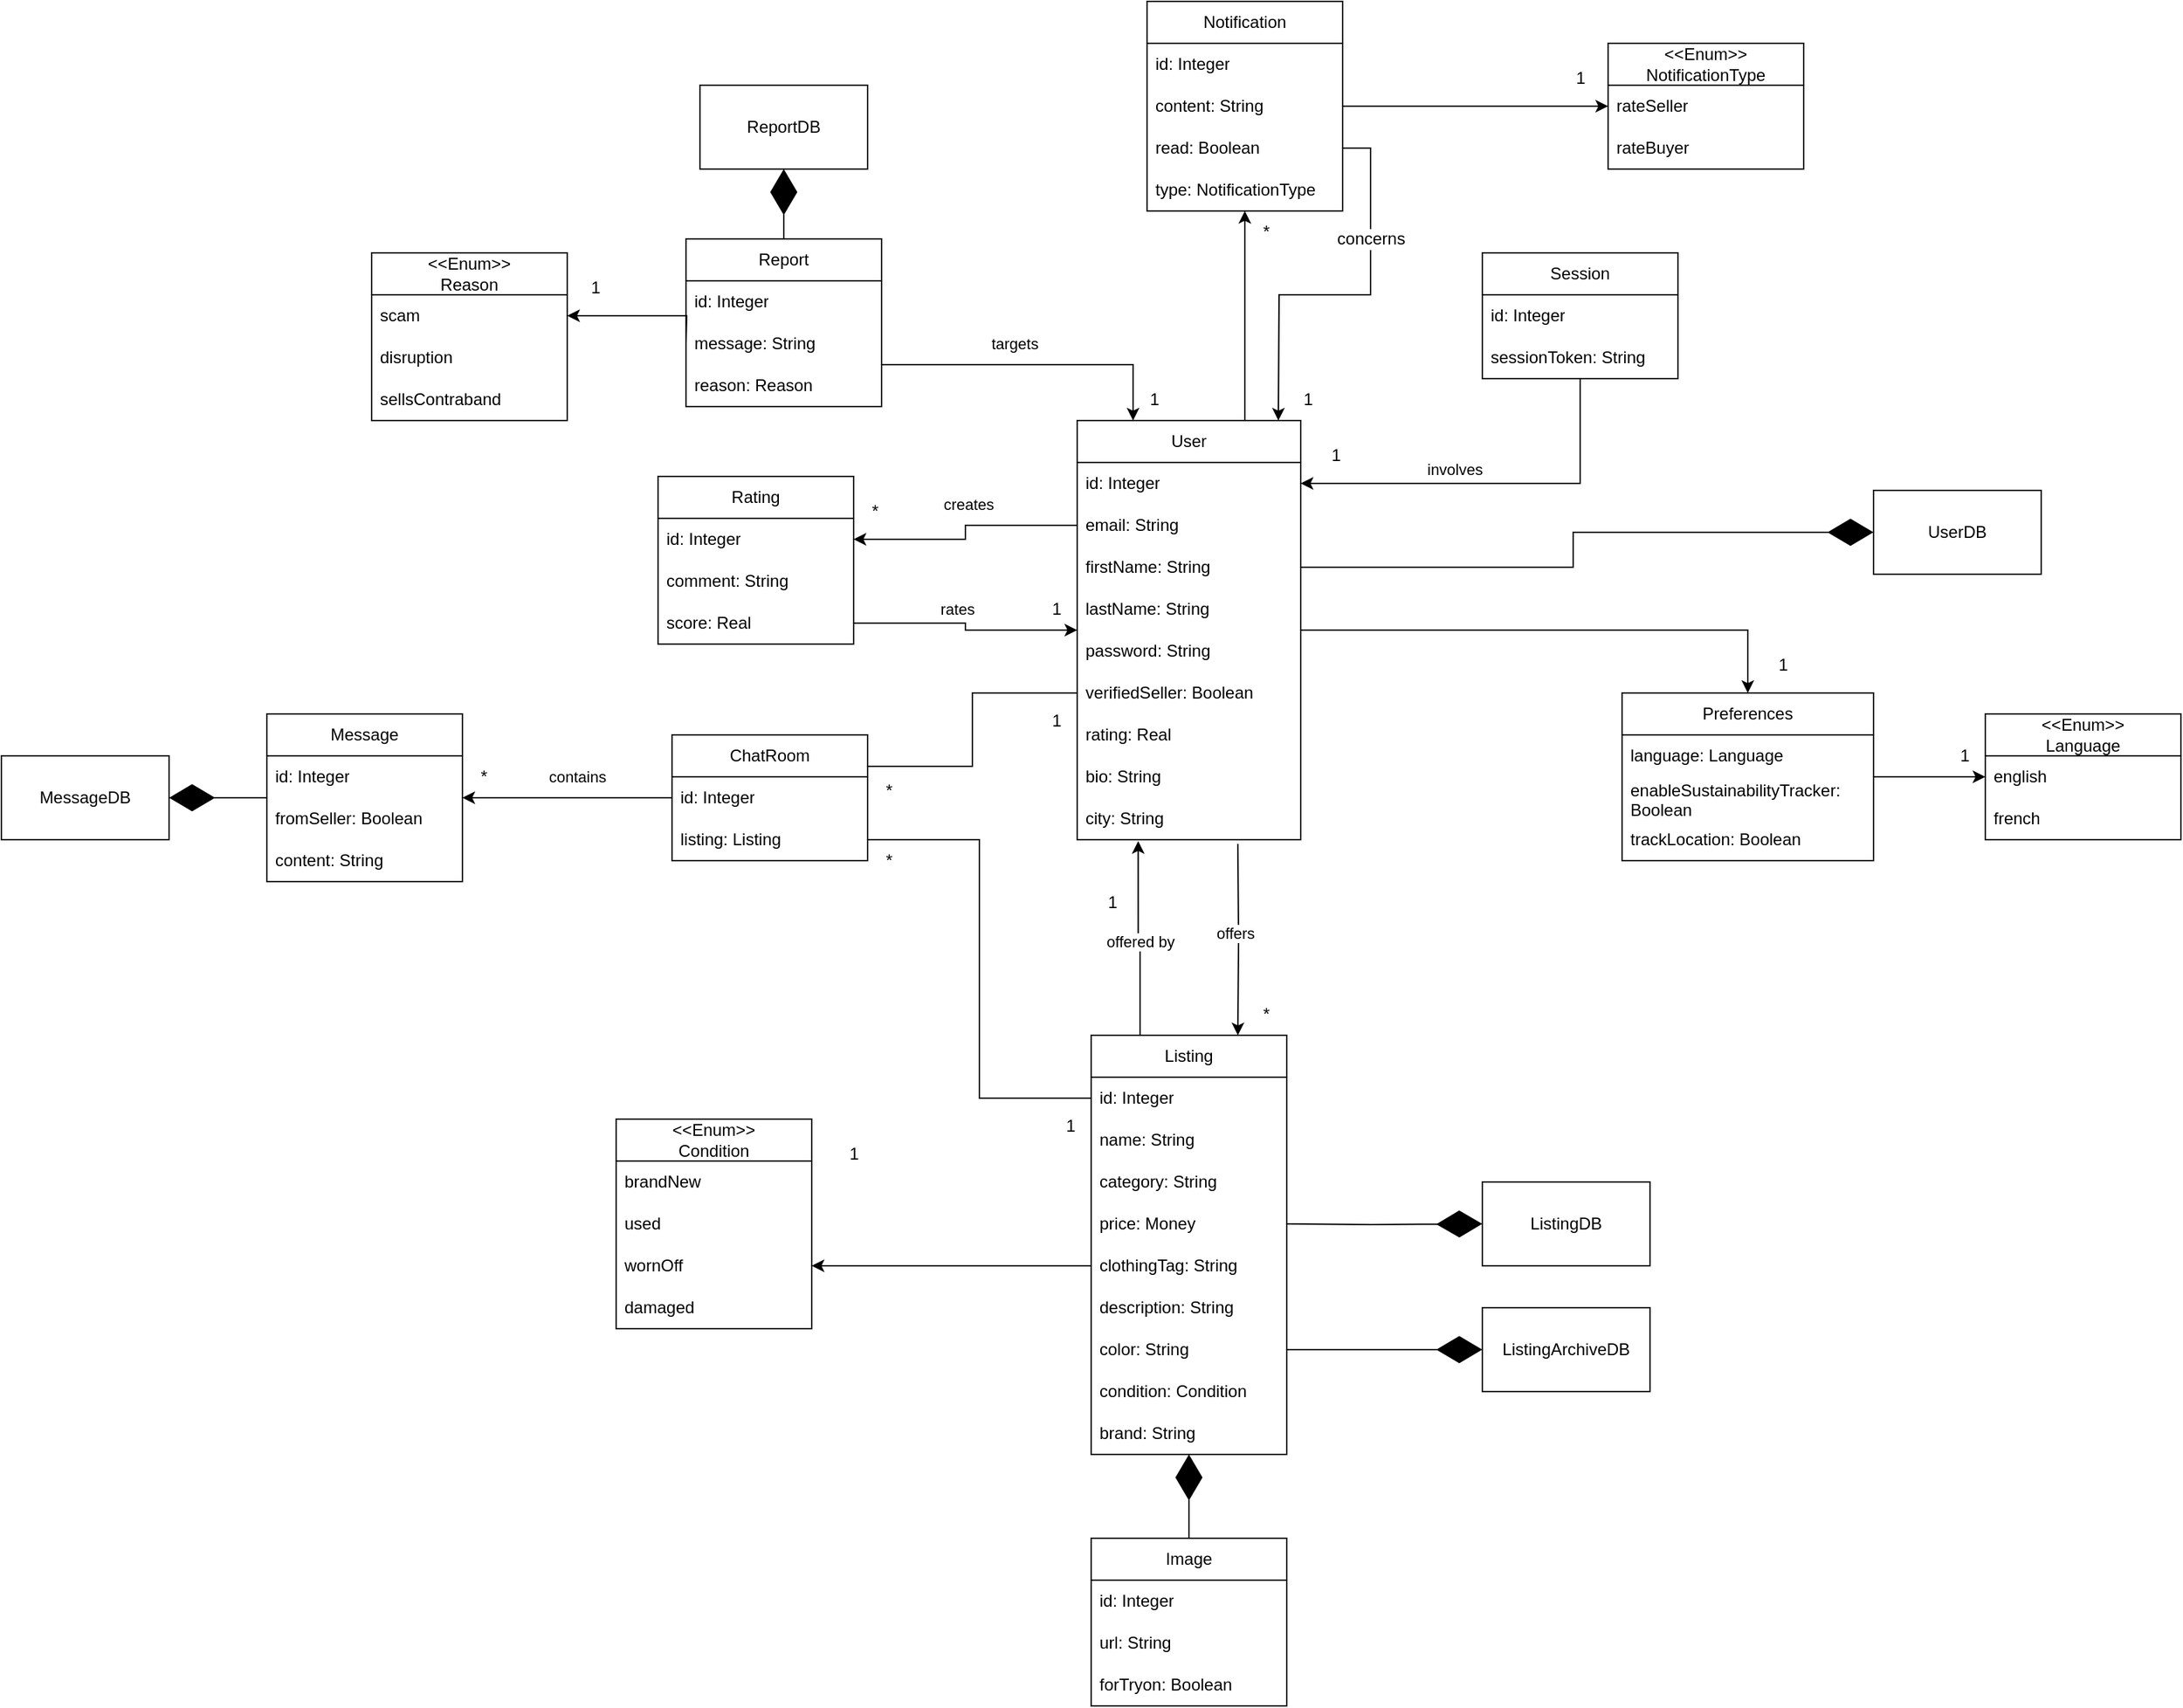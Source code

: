 <mxfile version="28.2.5" pages="2">
  <diagram name="Page-1" id="73FPY1N6imfNIVgL3dPh">
    <mxGraphModel dx="2153" dy="751" grid="1" gridSize="10" guides="1" tooltips="1" connect="1" arrows="1" fold="1" page="1" pageScale="1" pageWidth="850" pageHeight="1100" math="0" shadow="0">
      <root>
        <mxCell id="0" />
        <mxCell id="1" parent="0" />
        <mxCell id="gRN6m8xBVeQ2uvyeWHon-1" style="edgeStyle=orthogonalEdgeStyle;rounded=0;orthogonalLoop=1;jettySize=auto;html=1;entryX=0.5;entryY=0;entryDx=0;entryDy=0;" parent="1" source="gRN6m8xBVeQ2uvyeWHon-5" target="gRN6m8xBVeQ2uvyeWHon-66" edge="1">
          <mxGeometry relative="1" as="geometry" />
        </mxCell>
        <mxCell id="gRN6m8xBVeQ2uvyeWHon-2" style="edgeStyle=orthogonalEdgeStyle;rounded=0;orthogonalLoop=1;jettySize=auto;html=1;exitX=0.75;exitY=0;exitDx=0;exitDy=0;" parent="1" source="gRN6m8xBVeQ2uvyeWHon-5" target="gRN6m8xBVeQ2uvyeWHon-94" edge="1">
          <mxGeometry relative="1" as="geometry" />
        </mxCell>
        <mxCell id="gRN6m8xBVeQ2uvyeWHon-3" style="edgeStyle=orthogonalEdgeStyle;rounded=0;orthogonalLoop=1;jettySize=auto;html=1;entryX=0.75;entryY=0;entryDx=0;entryDy=0;" parent="1" target="gRN6m8xBVeQ2uvyeWHon-19" edge="1">
          <mxGeometry relative="1" as="geometry">
            <mxPoint x="505" y="803" as="sourcePoint" />
          </mxGeometry>
        </mxCell>
        <mxCell id="gRN6m8xBVeQ2uvyeWHon-4" value="offers" style="edgeLabel;html=1;align=center;verticalAlign=middle;resizable=0;points=[];" parent="gRN6m8xBVeQ2uvyeWHon-3" vertex="1" connectable="0">
          <mxGeometry x="-0.074" y="-3" relative="1" as="geometry">
            <mxPoint as="offset" />
          </mxGeometry>
        </mxCell>
        <mxCell id="gRN6m8xBVeQ2uvyeWHon-5" value="User" style="swimlane;fontStyle=0;childLayout=stackLayout;horizontal=1;startSize=30;horizontalStack=0;resizeParent=1;resizeParentMax=0;resizeLast=0;collapsible=1;marginBottom=0;whiteSpace=wrap;html=1;" parent="1" vertex="1">
          <mxGeometry x="390" y="500" width="160" height="300" as="geometry" />
        </mxCell>
        <mxCell id="gRN6m8xBVeQ2uvyeWHon-6" value="id: Integer" style="text;strokeColor=none;fillColor=none;align=left;verticalAlign=middle;spacingLeft=4;spacingRight=4;overflow=hidden;points=[[0,0.5],[1,0.5]];portConstraint=eastwest;rotatable=0;whiteSpace=wrap;html=1;" parent="gRN6m8xBVeQ2uvyeWHon-5" vertex="1">
          <mxGeometry y="30" width="160" height="30" as="geometry" />
        </mxCell>
        <mxCell id="gRN6m8xBVeQ2uvyeWHon-7" value="email: String" style="text;strokeColor=none;fillColor=none;align=left;verticalAlign=middle;spacingLeft=4;spacingRight=4;overflow=hidden;points=[[0,0.5],[1,0.5]];portConstraint=eastwest;rotatable=0;whiteSpace=wrap;html=1;" parent="gRN6m8xBVeQ2uvyeWHon-5" vertex="1">
          <mxGeometry y="60" width="160" height="30" as="geometry" />
        </mxCell>
        <mxCell id="gRN6m8xBVeQ2uvyeWHon-8" value="firstName: String" style="text;strokeColor=none;fillColor=none;align=left;verticalAlign=middle;spacingLeft=4;spacingRight=4;overflow=hidden;points=[[0,0.5],[1,0.5]];portConstraint=eastwest;rotatable=0;whiteSpace=wrap;html=1;" parent="gRN6m8xBVeQ2uvyeWHon-5" vertex="1">
          <mxGeometry y="90" width="160" height="30" as="geometry" />
        </mxCell>
        <mxCell id="gRN6m8xBVeQ2uvyeWHon-9" value="lastName: String" style="text;strokeColor=none;fillColor=none;align=left;verticalAlign=middle;spacingLeft=4;spacingRight=4;overflow=hidden;points=[[0,0.5],[1,0.5]];portConstraint=eastwest;rotatable=0;whiteSpace=wrap;html=1;" parent="gRN6m8xBVeQ2uvyeWHon-5" vertex="1">
          <mxGeometry y="120" width="160" height="30" as="geometry" />
        </mxCell>
        <mxCell id="gRN6m8xBVeQ2uvyeWHon-10" value="password: String" style="text;strokeColor=none;fillColor=none;align=left;verticalAlign=middle;spacingLeft=4;spacingRight=4;overflow=hidden;points=[[0,0.5],[1,0.5]];portConstraint=eastwest;rotatable=0;whiteSpace=wrap;html=1;" parent="gRN6m8xBVeQ2uvyeWHon-5" vertex="1">
          <mxGeometry y="150" width="160" height="30" as="geometry" />
        </mxCell>
        <mxCell id="gRN6m8xBVeQ2uvyeWHon-11" value="verifiedSeller: Boolean" style="text;strokeColor=none;fillColor=none;align=left;verticalAlign=middle;spacingLeft=4;spacingRight=4;overflow=hidden;points=[[0,0.5],[1,0.5]];portConstraint=eastwest;rotatable=0;whiteSpace=wrap;html=1;" parent="gRN6m8xBVeQ2uvyeWHon-5" vertex="1">
          <mxGeometry y="180" width="160" height="30" as="geometry" />
        </mxCell>
        <mxCell id="gRN6m8xBVeQ2uvyeWHon-12" value="rating: Real" style="text;strokeColor=none;fillColor=none;align=left;verticalAlign=middle;spacingLeft=4;spacingRight=4;overflow=hidden;points=[[0,0.5],[1,0.5]];portConstraint=eastwest;rotatable=0;whiteSpace=wrap;html=1;" parent="gRN6m8xBVeQ2uvyeWHon-5" vertex="1">
          <mxGeometry y="210" width="160" height="30" as="geometry" />
        </mxCell>
        <mxCell id="M752G-VJp7iv9bg0K1rR-6" value="bio: String" style="text;strokeColor=none;fillColor=none;align=left;verticalAlign=middle;spacingLeft=4;spacingRight=4;overflow=hidden;points=[[0,0.5],[1,0.5]];portConstraint=eastwest;rotatable=0;whiteSpace=wrap;html=1;" parent="gRN6m8xBVeQ2uvyeWHon-5" vertex="1">
          <mxGeometry y="240" width="160" height="30" as="geometry" />
        </mxCell>
        <mxCell id="M752G-VJp7iv9bg0K1rR-22" value="city: String" style="text;strokeColor=none;fillColor=none;align=left;verticalAlign=middle;spacingLeft=4;spacingRight=4;overflow=hidden;points=[[0,0.5],[1,0.5]];portConstraint=eastwest;rotatable=0;whiteSpace=wrap;html=1;" parent="gRN6m8xBVeQ2uvyeWHon-5" vertex="1">
          <mxGeometry y="270" width="160" height="30" as="geometry" />
        </mxCell>
        <mxCell id="gRN6m8xBVeQ2uvyeWHon-13" value="ListingDB" style="rounded=0;whiteSpace=wrap;html=1;" parent="1" vertex="1">
          <mxGeometry x="680" y="1045" width="120" height="60" as="geometry" />
        </mxCell>
        <mxCell id="gRN6m8xBVeQ2uvyeWHon-14" style="edgeStyle=orthogonalEdgeStyle;rounded=0;orthogonalLoop=1;jettySize=auto;html=1;entryX=0;entryY=0.5;entryDx=0;entryDy=0;endSize=30;endArrow=diamondThin;endFill=1;" parent="1" target="gRN6m8xBVeQ2uvyeWHon-13" edge="1">
          <mxGeometry relative="1" as="geometry">
            <mxPoint x="540" y="1075" as="sourcePoint" />
          </mxGeometry>
        </mxCell>
        <mxCell id="gRN6m8xBVeQ2uvyeWHon-15" style="edgeStyle=orthogonalEdgeStyle;rounded=0;orthogonalLoop=1;jettySize=auto;html=1;exitX=0;exitY=0.5;exitDx=0;exitDy=0;" parent="1" source="gRN6m8xBVeQ2uvyeWHon-25" target="gRN6m8xBVeQ2uvyeWHon-34" edge="1">
          <mxGeometry relative="1" as="geometry" />
        </mxCell>
        <mxCell id="gRN6m8xBVeQ2uvyeWHon-16" style="edgeStyle=orthogonalEdgeStyle;rounded=0;orthogonalLoop=1;jettySize=auto;html=1;exitX=0.25;exitY=0;exitDx=0;exitDy=0;endArrow=classic;endFill=1;entryX=0.273;entryY=1.034;entryDx=0;entryDy=0;entryPerimeter=0;" parent="1" source="gRN6m8xBVeQ2uvyeWHon-19" target="M752G-VJp7iv9bg0K1rR-22" edge="1">
          <mxGeometry relative="1" as="geometry">
            <mxPoint x="434" y="840" as="targetPoint" />
          </mxGeometry>
        </mxCell>
        <mxCell id="gRN6m8xBVeQ2uvyeWHon-17" value="offered by" style="edgeLabel;html=1;align=center;verticalAlign=middle;resizable=0;points=[];" parent="gRN6m8xBVeQ2uvyeWHon-16" vertex="1" connectable="0">
          <mxGeometry x="-0.095" relative="1" as="geometry">
            <mxPoint y="-4" as="offset" />
          </mxGeometry>
        </mxCell>
        <mxCell id="gRN6m8xBVeQ2uvyeWHon-18" style="edgeStyle=orthogonalEdgeStyle;rounded=0;orthogonalLoop=1;jettySize=auto;html=1;entryX=1;entryY=0.5;entryDx=0;entryDy=0;exitX=0;exitY=0.5;exitDx=0;exitDy=0;endArrow=none;endFill=0;startArrow=none;startFill=0;" parent="1" source="gRN6m8xBVeQ2uvyeWHon-20" target="gRN6m8xBVeQ2uvyeWHon-74" edge="1">
          <mxGeometry relative="1" as="geometry" />
        </mxCell>
        <mxCell id="gRN6m8xBVeQ2uvyeWHon-19" value="Listing" style="swimlane;fontStyle=0;childLayout=stackLayout;horizontal=1;startSize=30;horizontalStack=0;resizeParent=1;resizeParentMax=0;resizeLast=0;collapsible=1;marginBottom=0;whiteSpace=wrap;html=1;" parent="1" vertex="1">
          <mxGeometry x="400" y="940" width="140" height="300" as="geometry" />
        </mxCell>
        <mxCell id="gRN6m8xBVeQ2uvyeWHon-20" value="id: Integer" style="text;strokeColor=none;fillColor=none;align=left;verticalAlign=middle;spacingLeft=4;spacingRight=4;overflow=hidden;points=[[0,0.5],[1,0.5]];portConstraint=eastwest;rotatable=0;whiteSpace=wrap;html=1;" parent="gRN6m8xBVeQ2uvyeWHon-19" vertex="1">
          <mxGeometry y="30" width="140" height="30" as="geometry" />
        </mxCell>
        <mxCell id="gRN6m8xBVeQ2uvyeWHon-21" value="name: String" style="text;strokeColor=none;fillColor=none;align=left;verticalAlign=middle;spacingLeft=4;spacingRight=4;overflow=hidden;points=[[0,0.5],[1,0.5]];portConstraint=eastwest;rotatable=0;whiteSpace=wrap;html=1;" parent="gRN6m8xBVeQ2uvyeWHon-19" vertex="1">
          <mxGeometry y="60" width="140" height="30" as="geometry" />
        </mxCell>
        <mxCell id="gRN6m8xBVeQ2uvyeWHon-22" value="category: String" style="text;strokeColor=none;fillColor=none;align=left;verticalAlign=middle;spacingLeft=4;spacingRight=4;overflow=hidden;points=[[0,0.5],[1,0.5]];portConstraint=eastwest;rotatable=0;whiteSpace=wrap;html=1;" parent="gRN6m8xBVeQ2uvyeWHon-19" vertex="1">
          <mxGeometry y="90" width="140" height="30" as="geometry" />
        </mxCell>
        <mxCell id="gRN6m8xBVeQ2uvyeWHon-24" value="price: Money" style="text;strokeColor=none;fillColor=none;align=left;verticalAlign=middle;spacingLeft=4;spacingRight=4;overflow=hidden;points=[[0,0.5],[1,0.5]];portConstraint=eastwest;rotatable=0;whiteSpace=wrap;html=1;" parent="gRN6m8xBVeQ2uvyeWHon-19" vertex="1">
          <mxGeometry y="120" width="140" height="30" as="geometry" />
        </mxCell>
        <mxCell id="gRN6m8xBVeQ2uvyeWHon-25" value="clothingTag: String" style="text;strokeColor=none;fillColor=none;align=left;verticalAlign=middle;spacingLeft=4;spacingRight=4;overflow=hidden;points=[[0,0.5],[1,0.5]];portConstraint=eastwest;rotatable=0;whiteSpace=wrap;html=1;" parent="gRN6m8xBVeQ2uvyeWHon-19" vertex="1">
          <mxGeometry y="150" width="140" height="30" as="geometry" />
        </mxCell>
        <mxCell id="gRN6m8xBVeQ2uvyeWHon-26" value="description: String" style="text;strokeColor=none;fillColor=none;align=left;verticalAlign=middle;spacingLeft=4;spacingRight=4;overflow=hidden;points=[[0,0.5],[1,0.5]];portConstraint=eastwest;rotatable=0;whiteSpace=wrap;html=1;" parent="gRN6m8xBVeQ2uvyeWHon-19" vertex="1">
          <mxGeometry y="180" width="140" height="30" as="geometry" />
        </mxCell>
        <mxCell id="gRN6m8xBVeQ2uvyeWHon-27" value="color: String" style="text;strokeColor=none;fillColor=none;align=left;verticalAlign=middle;spacingLeft=4;spacingRight=4;overflow=hidden;points=[[0,0.5],[1,0.5]];portConstraint=eastwest;rotatable=0;whiteSpace=wrap;html=1;" parent="gRN6m8xBVeQ2uvyeWHon-19" vertex="1">
          <mxGeometry y="210" width="140" height="30" as="geometry" />
        </mxCell>
        <mxCell id="gRN6m8xBVeQ2uvyeWHon-28" value="condition: Condition" style="text;strokeColor=none;fillColor=none;align=left;verticalAlign=middle;spacingLeft=4;spacingRight=4;overflow=hidden;points=[[0,0.5],[1,0.5]];portConstraint=eastwest;rotatable=0;whiteSpace=wrap;html=1;" parent="gRN6m8xBVeQ2uvyeWHon-19" vertex="1">
          <mxGeometry y="240" width="140" height="30" as="geometry" />
        </mxCell>
        <mxCell id="gRN6m8xBVeQ2uvyeWHon-29" value="brand: String" style="text;strokeColor=none;fillColor=none;align=left;verticalAlign=middle;spacingLeft=4;spacingRight=4;overflow=hidden;points=[[0,0.5],[1,0.5]];portConstraint=eastwest;rotatable=0;whiteSpace=wrap;html=1;" parent="gRN6m8xBVeQ2uvyeWHon-19" vertex="1">
          <mxGeometry y="270" width="140" height="30" as="geometry" />
        </mxCell>
        <mxCell id="gRN6m8xBVeQ2uvyeWHon-31" value="&amp;lt;&amp;lt;Enum&amp;gt;&amp;gt;&lt;div&gt;Condition&lt;/div&gt;" style="swimlane;fontStyle=0;childLayout=stackLayout;horizontal=1;startSize=30;horizontalStack=0;resizeParent=1;resizeParentMax=0;resizeLast=0;collapsible=1;marginBottom=0;whiteSpace=wrap;html=1;" parent="1" vertex="1">
          <mxGeometry x="60" y="1000" width="140" height="150" as="geometry" />
        </mxCell>
        <mxCell id="gRN6m8xBVeQ2uvyeWHon-32" value="brandNew" style="text;strokeColor=none;fillColor=none;align=left;verticalAlign=middle;spacingLeft=4;spacingRight=4;overflow=hidden;points=[[0,0.5],[1,0.5]];portConstraint=eastwest;rotatable=0;whiteSpace=wrap;html=1;" parent="gRN6m8xBVeQ2uvyeWHon-31" vertex="1">
          <mxGeometry y="30" width="140" height="30" as="geometry" />
        </mxCell>
        <mxCell id="gRN6m8xBVeQ2uvyeWHon-33" value="used" style="text;strokeColor=none;fillColor=none;align=left;verticalAlign=middle;spacingLeft=4;spacingRight=4;overflow=hidden;points=[[0,0.5],[1,0.5]];portConstraint=eastwest;rotatable=0;whiteSpace=wrap;html=1;" parent="gRN6m8xBVeQ2uvyeWHon-31" vertex="1">
          <mxGeometry y="60" width="140" height="30" as="geometry" />
        </mxCell>
        <mxCell id="gRN6m8xBVeQ2uvyeWHon-34" value="wornOff" style="text;strokeColor=none;fillColor=none;align=left;verticalAlign=middle;spacingLeft=4;spacingRight=4;overflow=hidden;points=[[0,0.5],[1,0.5]];portConstraint=eastwest;rotatable=0;whiteSpace=wrap;html=1;" parent="gRN6m8xBVeQ2uvyeWHon-31" vertex="1">
          <mxGeometry y="90" width="140" height="30" as="geometry" />
        </mxCell>
        <mxCell id="gRN6m8xBVeQ2uvyeWHon-35" value="damaged" style="text;strokeColor=none;fillColor=none;align=left;verticalAlign=middle;spacingLeft=4;spacingRight=4;overflow=hidden;points=[[0,0.5],[1,0.5]];portConstraint=eastwest;rotatable=0;whiteSpace=wrap;html=1;" parent="gRN6m8xBVeQ2uvyeWHon-31" vertex="1">
          <mxGeometry y="120" width="140" height="30" as="geometry" />
        </mxCell>
        <mxCell id="gRN6m8xBVeQ2uvyeWHon-36" value="Image" style="swimlane;fontStyle=0;childLayout=stackLayout;horizontal=1;startSize=30;horizontalStack=0;resizeParent=1;resizeParentMax=0;resizeLast=0;collapsible=1;marginBottom=0;whiteSpace=wrap;html=1;" parent="1" vertex="1">
          <mxGeometry x="400" y="1300" width="140" height="120" as="geometry" />
        </mxCell>
        <mxCell id="gRN6m8xBVeQ2uvyeWHon-37" value="id: Integer" style="text;strokeColor=none;fillColor=none;align=left;verticalAlign=middle;spacingLeft=4;spacingRight=4;overflow=hidden;points=[[0,0.5],[1,0.5]];portConstraint=eastwest;rotatable=0;whiteSpace=wrap;html=1;" parent="gRN6m8xBVeQ2uvyeWHon-36" vertex="1">
          <mxGeometry y="30" width="140" height="30" as="geometry" />
        </mxCell>
        <mxCell id="gRN6m8xBVeQ2uvyeWHon-38" value="url: String" style="text;strokeColor=none;fillColor=none;align=left;verticalAlign=middle;spacingLeft=4;spacingRight=4;overflow=hidden;points=[[0,0.5],[1,0.5]];portConstraint=eastwest;rotatable=0;whiteSpace=wrap;html=1;" parent="gRN6m8xBVeQ2uvyeWHon-36" vertex="1">
          <mxGeometry y="60" width="140" height="30" as="geometry" />
        </mxCell>
        <mxCell id="gRN6m8xBVeQ2uvyeWHon-39" value="forTryon: Boolean" style="text;strokeColor=none;fillColor=none;align=left;verticalAlign=middle;spacingLeft=4;spacingRight=4;overflow=hidden;points=[[0,0.5],[1,0.5]];portConstraint=eastwest;rotatable=0;whiteSpace=wrap;html=1;" parent="gRN6m8xBVeQ2uvyeWHon-36" vertex="1">
          <mxGeometry y="90" width="140" height="30" as="geometry" />
        </mxCell>
        <mxCell id="gRN6m8xBVeQ2uvyeWHon-40" value="UserDB" style="rounded=0;whiteSpace=wrap;html=1;" parent="1" vertex="1">
          <mxGeometry x="960" y="550" width="120" height="60" as="geometry" />
        </mxCell>
        <mxCell id="gRN6m8xBVeQ2uvyeWHon-41" style="edgeStyle=orthogonalEdgeStyle;rounded=0;orthogonalLoop=1;jettySize=auto;html=1;entryX=0;entryY=0.5;entryDx=0;entryDy=0;endArrow=diamondThin;endFill=1;endSize=30;" parent="1" source="gRN6m8xBVeQ2uvyeWHon-8" target="gRN6m8xBVeQ2uvyeWHon-40" edge="1">
          <mxGeometry relative="1" as="geometry" />
        </mxCell>
        <mxCell id="gRN6m8xBVeQ2uvyeWHon-42" style="edgeStyle=orthogonalEdgeStyle;rounded=0;orthogonalLoop=1;jettySize=auto;html=1;entryX=0.5;entryY=1;entryDx=0;entryDy=0;endArrow=diamondThin;endFill=1;startSize=15;strokeWidth=1;endSize=30;" parent="1" source="gRN6m8xBVeQ2uvyeWHon-45" target="gRN6m8xBVeQ2uvyeWHon-57" edge="1">
          <mxGeometry relative="1" as="geometry" />
        </mxCell>
        <mxCell id="gRN6m8xBVeQ2uvyeWHon-43" style="edgeStyle=orthogonalEdgeStyle;rounded=0;orthogonalLoop=1;jettySize=auto;html=1;" parent="1" source="gRN6m8xBVeQ2uvyeWHon-45" target="gRN6m8xBVeQ2uvyeWHon-5" edge="1">
          <mxGeometry relative="1" as="geometry">
            <Array as="points">
              <mxPoint x="430" y="460" />
            </Array>
          </mxGeometry>
        </mxCell>
        <mxCell id="gRN6m8xBVeQ2uvyeWHon-44" value="targets" style="edgeLabel;html=1;align=center;verticalAlign=middle;resizable=0;points=[];" parent="gRN6m8xBVeQ2uvyeWHon-43" vertex="1" connectable="0">
          <mxGeometry x="-0.264" y="3" relative="1" as="geometry">
            <mxPoint x="14" y="-12" as="offset" />
          </mxGeometry>
        </mxCell>
        <mxCell id="gRN6m8xBVeQ2uvyeWHon-45" value="Report" style="swimlane;fontStyle=0;childLayout=stackLayout;horizontal=1;startSize=30;horizontalStack=0;resizeParent=1;resizeParentMax=0;resizeLast=0;collapsible=1;marginBottom=0;whiteSpace=wrap;html=1;" parent="1" vertex="1">
          <mxGeometry x="110" y="370" width="140" height="120" as="geometry" />
        </mxCell>
        <mxCell id="gRN6m8xBVeQ2uvyeWHon-46" value="id: Integer" style="text;strokeColor=none;fillColor=none;align=left;verticalAlign=middle;spacingLeft=4;spacingRight=4;overflow=hidden;points=[[0,0.5],[1,0.5]];portConstraint=eastwest;rotatable=0;whiteSpace=wrap;html=1;" parent="gRN6m8xBVeQ2uvyeWHon-45" vertex="1">
          <mxGeometry y="30" width="140" height="30" as="geometry" />
        </mxCell>
        <mxCell id="gRN6m8xBVeQ2uvyeWHon-47" value="message: String" style="text;strokeColor=none;fillColor=none;align=left;verticalAlign=middle;spacingLeft=4;spacingRight=4;overflow=hidden;points=[[0,0.5],[1,0.5]];portConstraint=eastwest;rotatable=0;whiteSpace=wrap;html=1;" parent="gRN6m8xBVeQ2uvyeWHon-45" vertex="1">
          <mxGeometry y="60" width="140" height="30" as="geometry" />
        </mxCell>
        <mxCell id="gRN6m8xBVeQ2uvyeWHon-48" value="reason: Reason" style="text;strokeColor=none;fillColor=none;align=left;verticalAlign=middle;spacingLeft=4;spacingRight=4;overflow=hidden;points=[[0,0.5],[1,0.5]];portConstraint=eastwest;rotatable=0;whiteSpace=wrap;html=1;" parent="gRN6m8xBVeQ2uvyeWHon-45" vertex="1">
          <mxGeometry y="90" width="140" height="30" as="geometry" />
        </mxCell>
        <mxCell id="gRN6m8xBVeQ2uvyeWHon-49" value="&amp;lt;&amp;lt;Enum&amp;gt;&amp;gt;&lt;div&gt;Reason&lt;/div&gt;" style="swimlane;fontStyle=0;childLayout=stackLayout;horizontal=1;startSize=30;horizontalStack=0;resizeParent=1;resizeParentMax=0;resizeLast=0;collapsible=1;marginBottom=0;whiteSpace=wrap;html=1;" parent="1" vertex="1">
          <mxGeometry x="-115" y="380" width="140" height="120" as="geometry" />
        </mxCell>
        <mxCell id="gRN6m8xBVeQ2uvyeWHon-50" value="scam" style="text;strokeColor=none;fillColor=none;align=left;verticalAlign=middle;spacingLeft=4;spacingRight=4;overflow=hidden;points=[[0,0.5],[1,0.5]];portConstraint=eastwest;rotatable=0;whiteSpace=wrap;html=1;" parent="gRN6m8xBVeQ2uvyeWHon-49" vertex="1">
          <mxGeometry y="30" width="140" height="30" as="geometry" />
        </mxCell>
        <mxCell id="gRN6m8xBVeQ2uvyeWHon-51" value="disruption" style="text;strokeColor=none;fillColor=none;align=left;verticalAlign=middle;spacingLeft=4;spacingRight=4;overflow=hidden;points=[[0,0.5],[1,0.5]];portConstraint=eastwest;rotatable=0;whiteSpace=wrap;html=1;" parent="gRN6m8xBVeQ2uvyeWHon-49" vertex="1">
          <mxGeometry y="60" width="140" height="30" as="geometry" />
        </mxCell>
        <mxCell id="gRN6m8xBVeQ2uvyeWHon-52" value="sellsContraband" style="text;strokeColor=none;fillColor=none;align=left;verticalAlign=middle;spacingLeft=4;spacingRight=4;overflow=hidden;points=[[0,0.5],[1,0.5]];portConstraint=eastwest;rotatable=0;whiteSpace=wrap;html=1;" parent="gRN6m8xBVeQ2uvyeWHon-49" vertex="1">
          <mxGeometry y="90" width="140" height="30" as="geometry" />
        </mxCell>
        <mxCell id="gRN6m8xBVeQ2uvyeWHon-53" style="edgeStyle=orthogonalEdgeStyle;rounded=0;orthogonalLoop=1;jettySize=auto;html=1;entryX=1;entryY=0.5;entryDx=0;entryDy=0;" parent="1" target="gRN6m8xBVeQ2uvyeWHon-50" edge="1">
          <mxGeometry relative="1" as="geometry">
            <mxPoint x="110" y="445" as="sourcePoint" />
          </mxGeometry>
        </mxCell>
        <mxCell id="gRN6m8xBVeQ2uvyeWHon-57" value="ReportDB" style="rounded=0;whiteSpace=wrap;html=1;" parent="1" vertex="1">
          <mxGeometry x="120" y="260" width="120" height="60" as="geometry" />
        </mxCell>
        <mxCell id="gRN6m8xBVeQ2uvyeWHon-58" value="ListingArchiveDB" style="rounded=0;whiteSpace=wrap;html=1;" parent="1" vertex="1">
          <mxGeometry x="680" y="1135" width="120" height="60" as="geometry" />
        </mxCell>
        <mxCell id="gRN6m8xBVeQ2uvyeWHon-59" style="edgeStyle=orthogonalEdgeStyle;rounded=0;orthogonalLoop=1;jettySize=auto;html=1;entryX=0;entryY=0.5;entryDx=0;entryDy=0;endArrow=diamondThin;endFill=1;endSize=30;" parent="1" source="gRN6m8xBVeQ2uvyeWHon-27" target="gRN6m8xBVeQ2uvyeWHon-58" edge="1">
          <mxGeometry relative="1" as="geometry" />
        </mxCell>
        <mxCell id="gRN6m8xBVeQ2uvyeWHon-60" style="edgeStyle=orthogonalEdgeStyle;rounded=0;orthogonalLoop=1;jettySize=auto;html=1;entryX=1;entryY=0.5;entryDx=0;entryDy=0;" parent="1" source="gRN6m8xBVeQ2uvyeWHon-62" target="gRN6m8xBVeQ2uvyeWHon-6" edge="1">
          <mxGeometry relative="1" as="geometry" />
        </mxCell>
        <mxCell id="gRN6m8xBVeQ2uvyeWHon-61" value="involves" style="edgeLabel;html=1;align=center;verticalAlign=middle;resizable=0;points=[];" parent="gRN6m8xBVeQ2uvyeWHon-60" vertex="1" connectable="0">
          <mxGeometry x="0.367" y="1" relative="1" as="geometry">
            <mxPoint x="23" y="-11" as="offset" />
          </mxGeometry>
        </mxCell>
        <mxCell id="gRN6m8xBVeQ2uvyeWHon-62" value="Session" style="swimlane;fontStyle=0;childLayout=stackLayout;horizontal=1;startSize=30;horizontalStack=0;resizeParent=1;resizeParentMax=0;resizeLast=0;collapsible=1;marginBottom=0;whiteSpace=wrap;html=1;" parent="1" vertex="1">
          <mxGeometry x="680" y="380" width="140" height="90" as="geometry" />
        </mxCell>
        <mxCell id="gRN6m8xBVeQ2uvyeWHon-63" value="id: Integer" style="text;strokeColor=none;fillColor=none;align=left;verticalAlign=middle;spacingLeft=4;spacingRight=4;overflow=hidden;points=[[0,0.5],[1,0.5]];portConstraint=eastwest;rotatable=0;whiteSpace=wrap;html=1;" parent="gRN6m8xBVeQ2uvyeWHon-62" vertex="1">
          <mxGeometry y="30" width="140" height="30" as="geometry" />
        </mxCell>
        <mxCell id="gRN6m8xBVeQ2uvyeWHon-64" value="sessionToken: String" style="text;strokeColor=none;fillColor=none;align=left;verticalAlign=middle;spacingLeft=4;spacingRight=4;overflow=hidden;points=[[0,0.5],[1,0.5]];portConstraint=eastwest;rotatable=0;whiteSpace=wrap;html=1;" parent="gRN6m8xBVeQ2uvyeWHon-62" vertex="1">
          <mxGeometry y="60" width="140" height="30" as="geometry" />
        </mxCell>
        <mxCell id="gRN6m8xBVeQ2uvyeWHon-65" style="edgeStyle=orthogonalEdgeStyle;rounded=0;orthogonalLoop=1;jettySize=auto;html=1;" parent="1" source="gRN6m8xBVeQ2uvyeWHon-66" target="gRN6m8xBVeQ2uvyeWHon-85" edge="1">
          <mxGeometry relative="1" as="geometry">
            <mxPoint x="1050" y="755" as="targetPoint" />
          </mxGeometry>
        </mxCell>
        <mxCell id="gRN6m8xBVeQ2uvyeWHon-66" value="Preferences" style="swimlane;fontStyle=0;childLayout=stackLayout;horizontal=1;startSize=30;horizontalStack=0;resizeParent=1;resizeParentMax=0;resizeLast=0;collapsible=1;marginBottom=0;whiteSpace=wrap;html=1;" parent="1" vertex="1">
          <mxGeometry x="780" y="695" width="180" height="120" as="geometry" />
        </mxCell>
        <mxCell id="gRN6m8xBVeQ2uvyeWHon-67" value="language: Language" style="text;strokeColor=none;fillColor=none;align=left;verticalAlign=middle;spacingLeft=4;spacingRight=4;overflow=hidden;points=[[0,0.5],[1,0.5]];portConstraint=eastwest;rotatable=0;whiteSpace=wrap;html=1;" parent="gRN6m8xBVeQ2uvyeWHon-66" vertex="1">
          <mxGeometry y="30" width="180" height="30" as="geometry" />
        </mxCell>
        <mxCell id="gRN6m8xBVeQ2uvyeWHon-68" value="enableSustainabilityTracker: Boolean" style="text;strokeColor=none;fillColor=none;align=left;verticalAlign=middle;spacingLeft=4;spacingRight=4;overflow=hidden;points=[[0,0.5],[1,0.5]];portConstraint=eastwest;rotatable=0;whiteSpace=wrap;html=1;" parent="gRN6m8xBVeQ2uvyeWHon-66" vertex="1">
          <mxGeometry y="60" width="180" height="30" as="geometry" />
        </mxCell>
        <mxCell id="gRN6m8xBVeQ2uvyeWHon-69" value="trackLocation: Boolean" style="text;strokeColor=none;fillColor=none;align=left;verticalAlign=middle;spacingLeft=4;spacingRight=4;overflow=hidden;points=[[0,0.5],[1,0.5]];portConstraint=eastwest;rotatable=0;whiteSpace=wrap;html=1;" parent="gRN6m8xBVeQ2uvyeWHon-66" vertex="1">
          <mxGeometry y="90" width="180" height="30" as="geometry" />
        </mxCell>
        <mxCell id="gRN6m8xBVeQ2uvyeWHon-70" style="edgeStyle=orthogonalEdgeStyle;rounded=0;orthogonalLoop=1;jettySize=auto;html=1;" parent="1" source="gRN6m8xBVeQ2uvyeWHon-72" target="gRN6m8xBVeQ2uvyeWHon-75" edge="1">
          <mxGeometry relative="1" as="geometry">
            <mxPoint x="-50" y="660" as="targetPoint" />
          </mxGeometry>
        </mxCell>
        <mxCell id="gRN6m8xBVeQ2uvyeWHon-71" value="contains" style="edgeLabel;html=1;align=center;verticalAlign=middle;resizable=0;points=[];" parent="gRN6m8xBVeQ2uvyeWHon-70" vertex="1" connectable="0">
          <mxGeometry x="-0.177" y="-1" relative="1" as="geometry">
            <mxPoint x="-7" y="-14" as="offset" />
          </mxGeometry>
        </mxCell>
        <mxCell id="gRN6m8xBVeQ2uvyeWHon-72" value="ChatRoom" style="swimlane;fontStyle=0;childLayout=stackLayout;horizontal=1;startSize=30;horizontalStack=0;resizeParent=1;resizeParentMax=0;resizeLast=0;collapsible=1;marginBottom=0;whiteSpace=wrap;html=1;" parent="1" vertex="1">
          <mxGeometry x="100" y="725" width="140" height="90" as="geometry" />
        </mxCell>
        <mxCell id="gRN6m8xBVeQ2uvyeWHon-73" value="id: Integer" style="text;strokeColor=none;fillColor=none;align=left;verticalAlign=middle;spacingLeft=4;spacingRight=4;overflow=hidden;points=[[0,0.5],[1,0.5]];portConstraint=eastwest;rotatable=0;whiteSpace=wrap;html=1;" parent="gRN6m8xBVeQ2uvyeWHon-72" vertex="1">
          <mxGeometry y="30" width="140" height="30" as="geometry" />
        </mxCell>
        <mxCell id="gRN6m8xBVeQ2uvyeWHon-74" value="listing: Listing" style="text;strokeColor=none;fillColor=none;align=left;verticalAlign=middle;spacingLeft=4;spacingRight=4;overflow=hidden;points=[[0,0.5],[1,0.5]];portConstraint=eastwest;rotatable=0;whiteSpace=wrap;html=1;" parent="gRN6m8xBVeQ2uvyeWHon-72" vertex="1">
          <mxGeometry y="60" width="140" height="30" as="geometry" />
        </mxCell>
        <mxCell id="gRN6m8xBVeQ2uvyeWHon-75" value="Message" style="swimlane;fontStyle=0;childLayout=stackLayout;horizontal=1;startSize=30;horizontalStack=0;resizeParent=1;resizeParentMax=0;resizeLast=0;collapsible=1;marginBottom=0;whiteSpace=wrap;html=1;" parent="1" vertex="1">
          <mxGeometry x="-190" y="710" width="140" height="120" as="geometry" />
        </mxCell>
        <mxCell id="gRN6m8xBVeQ2uvyeWHon-76" value="id: Integer" style="text;strokeColor=none;fillColor=none;align=left;verticalAlign=middle;spacingLeft=4;spacingRight=4;overflow=hidden;points=[[0,0.5],[1,0.5]];portConstraint=eastwest;rotatable=0;whiteSpace=wrap;html=1;" parent="gRN6m8xBVeQ2uvyeWHon-75" vertex="1">
          <mxGeometry y="30" width="140" height="30" as="geometry" />
        </mxCell>
        <mxCell id="gRN6m8xBVeQ2uvyeWHon-77" value="fromSeller: Boolean" style="text;strokeColor=none;fillColor=none;align=left;verticalAlign=middle;spacingLeft=4;spacingRight=4;overflow=hidden;points=[[0,0.5],[1,0.5]];portConstraint=eastwest;rotatable=0;whiteSpace=wrap;html=1;" parent="gRN6m8xBVeQ2uvyeWHon-75" vertex="1">
          <mxGeometry y="60" width="140" height="30" as="geometry" />
        </mxCell>
        <mxCell id="gRN6m8xBVeQ2uvyeWHon-78" value="content: String" style="text;strokeColor=none;fillColor=none;align=left;verticalAlign=middle;spacingLeft=4;spacingRight=4;overflow=hidden;points=[[0,0.5],[1,0.5]];portConstraint=eastwest;rotatable=0;whiteSpace=wrap;html=1;" parent="gRN6m8xBVeQ2uvyeWHon-75" vertex="1">
          <mxGeometry y="90" width="140" height="30" as="geometry" />
        </mxCell>
        <mxCell id="gRN6m8xBVeQ2uvyeWHon-79" value="1" style="text;html=1;align=center;verticalAlign=middle;resizable=0;points=[];autosize=1;strokeColor=none;fillColor=none;" parent="1" vertex="1">
          <mxGeometry x="360" y="700" width="30" height="30" as="geometry" />
        </mxCell>
        <mxCell id="gRN6m8xBVeQ2uvyeWHon-80" style="edgeStyle=orthogonalEdgeStyle;rounded=0;orthogonalLoop=1;jettySize=auto;html=1;endArrow=none;endFill=0;exitX=1;exitY=0.25;exitDx=0;exitDy=0;entryX=0;entryY=0.5;entryDx=0;entryDy=0;" parent="1" source="gRN6m8xBVeQ2uvyeWHon-72" target="gRN6m8xBVeQ2uvyeWHon-11" edge="1">
          <mxGeometry relative="1" as="geometry">
            <mxPoint x="390" y="695" as="targetPoint" />
          </mxGeometry>
        </mxCell>
        <mxCell id="gRN6m8xBVeQ2uvyeWHon-81" value="1" style="text;html=1;align=center;verticalAlign=middle;resizable=0;points=[];autosize=1;strokeColor=none;fillColor=none;" parent="1" vertex="1">
          <mxGeometry x="400" y="830" width="30" height="30" as="geometry" />
        </mxCell>
        <mxCell id="gRN6m8xBVeQ2uvyeWHon-82" value="1" style="text;html=1;align=center;verticalAlign=middle;resizable=0;points=[];autosize=1;strokeColor=none;fillColor=none;" parent="1" vertex="1">
          <mxGeometry x="370" y="990" width="30" height="30" as="geometry" />
        </mxCell>
        <mxCell id="gRN6m8xBVeQ2uvyeWHon-83" value="*" style="text;html=1;align=center;verticalAlign=middle;resizable=0;points=[];autosize=1;strokeColor=none;fillColor=none;" parent="1" vertex="1">
          <mxGeometry x="-50" y="740" width="30" height="30" as="geometry" />
        </mxCell>
        <mxCell id="gRN6m8xBVeQ2uvyeWHon-84" value="1" style="text;html=1;align=center;verticalAlign=middle;resizable=0;points=[];autosize=1;strokeColor=none;fillColor=none;" parent="1" vertex="1">
          <mxGeometry x="430" y="470" width="30" height="30" as="geometry" />
        </mxCell>
        <mxCell id="gRN6m8xBVeQ2uvyeWHon-85" value="&amp;lt;&amp;lt;Enum&amp;gt;&amp;gt;&lt;div&gt;Language&lt;/div&gt;" style="swimlane;fontStyle=0;childLayout=stackLayout;horizontal=1;startSize=30;horizontalStack=0;resizeParent=1;resizeParentMax=0;resizeLast=0;collapsible=1;marginBottom=0;whiteSpace=wrap;html=1;" parent="1" vertex="1">
          <mxGeometry x="1040" y="710" width="140" height="90" as="geometry" />
        </mxCell>
        <mxCell id="gRN6m8xBVeQ2uvyeWHon-86" value="english" style="text;strokeColor=none;fillColor=none;align=left;verticalAlign=middle;spacingLeft=4;spacingRight=4;overflow=hidden;points=[[0,0.5],[1,0.5]];portConstraint=eastwest;rotatable=0;whiteSpace=wrap;html=1;" parent="gRN6m8xBVeQ2uvyeWHon-85" vertex="1">
          <mxGeometry y="30" width="140" height="30" as="geometry" />
        </mxCell>
        <mxCell id="gRN6m8xBVeQ2uvyeWHon-87" value="french" style="text;strokeColor=none;fillColor=none;align=left;verticalAlign=middle;spacingLeft=4;spacingRight=4;overflow=hidden;points=[[0,0.5],[1,0.5]];portConstraint=eastwest;rotatable=0;whiteSpace=wrap;html=1;" parent="gRN6m8xBVeQ2uvyeWHon-85" vertex="1">
          <mxGeometry y="60" width="140" height="30" as="geometry" />
        </mxCell>
        <mxCell id="gRN6m8xBVeQ2uvyeWHon-88" value="1" style="text;html=1;align=center;verticalAlign=middle;resizable=0;points=[];autosize=1;strokeColor=none;fillColor=none;" parent="1" vertex="1">
          <mxGeometry x="560" y="510" width="30" height="30" as="geometry" />
        </mxCell>
        <mxCell id="gRN6m8xBVeQ2uvyeWHon-89" value="*" style="text;html=1;align=center;verticalAlign=middle;resizable=0;points=[];autosize=1;strokeColor=none;fillColor=none;" parent="1" vertex="1">
          <mxGeometry x="240" y="800" width="30" height="30" as="geometry" />
        </mxCell>
        <mxCell id="gRN6m8xBVeQ2uvyeWHon-90" value="1" style="text;html=1;align=center;verticalAlign=middle;resizable=0;points=[];autosize=1;strokeColor=none;fillColor=none;" parent="1" vertex="1">
          <mxGeometry x="215" y="1010" width="30" height="30" as="geometry" />
        </mxCell>
        <mxCell id="gRN6m8xBVeQ2uvyeWHon-91" value="1" style="text;html=1;align=center;verticalAlign=middle;resizable=0;points=[];autosize=1;strokeColor=none;fillColor=none;" parent="1" vertex="1">
          <mxGeometry x="1010" y="725" width="30" height="30" as="geometry" />
        </mxCell>
        <mxCell id="gRN6m8xBVeQ2uvyeWHon-92" value="1" style="text;html=1;align=center;verticalAlign=middle;resizable=0;points=[];autosize=1;strokeColor=none;fillColor=none;" parent="1" vertex="1">
          <mxGeometry x="30" y="390" width="30" height="30" as="geometry" />
        </mxCell>
        <mxCell id="gRN6m8xBVeQ2uvyeWHon-93" value="1" style="text;html=1;align=center;verticalAlign=middle;resizable=0;points=[];autosize=1;strokeColor=none;fillColor=none;" parent="1" vertex="1">
          <mxGeometry x="880" y="660" width="30" height="30" as="geometry" />
        </mxCell>
        <mxCell id="gRN6m8xBVeQ2uvyeWHon-94" value="Notification" style="swimlane;fontStyle=0;childLayout=stackLayout;horizontal=1;startSize=30;horizontalStack=0;resizeParent=1;resizeParentMax=0;resizeLast=0;collapsible=1;marginBottom=0;whiteSpace=wrap;html=1;" parent="1" vertex="1">
          <mxGeometry x="440" y="200" width="140" height="150" as="geometry" />
        </mxCell>
        <mxCell id="gRN6m8xBVeQ2uvyeWHon-95" value="id: Integer" style="text;strokeColor=none;fillColor=none;align=left;verticalAlign=middle;spacingLeft=4;spacingRight=4;overflow=hidden;points=[[0,0.5],[1,0.5]];portConstraint=eastwest;rotatable=0;whiteSpace=wrap;html=1;" parent="gRN6m8xBVeQ2uvyeWHon-94" vertex="1">
          <mxGeometry y="30" width="140" height="30" as="geometry" />
        </mxCell>
        <mxCell id="gRN6m8xBVeQ2uvyeWHon-96" value="content: String" style="text;strokeColor=none;fillColor=none;align=left;verticalAlign=middle;spacingLeft=4;spacingRight=4;overflow=hidden;points=[[0,0.5],[1,0.5]];portConstraint=eastwest;rotatable=0;whiteSpace=wrap;html=1;" parent="gRN6m8xBVeQ2uvyeWHon-94" vertex="1">
          <mxGeometry y="60" width="140" height="30" as="geometry" />
        </mxCell>
        <mxCell id="gRN6m8xBVeQ2uvyeWHon-97" value="read: Boolean" style="text;strokeColor=none;fillColor=none;align=left;verticalAlign=middle;spacingLeft=4;spacingRight=4;overflow=hidden;points=[[0,0.5],[1,0.5]];portConstraint=eastwest;rotatable=0;whiteSpace=wrap;html=1;" parent="gRN6m8xBVeQ2uvyeWHon-94" vertex="1">
          <mxGeometry y="90" width="140" height="30" as="geometry" />
        </mxCell>
        <mxCell id="gRN6m8xBVeQ2uvyeWHon-98" value="type: NotificationType" style="text;strokeColor=none;fillColor=none;align=left;verticalAlign=middle;spacingLeft=4;spacingRight=4;overflow=hidden;points=[[0,0.5],[1,0.5]];portConstraint=eastwest;rotatable=0;whiteSpace=wrap;html=1;" parent="gRN6m8xBVeQ2uvyeWHon-94" vertex="1">
          <mxGeometry y="120" width="140" height="30" as="geometry" />
        </mxCell>
        <mxCell id="gRN6m8xBVeQ2uvyeWHon-99" value="*" style="text;html=1;align=center;verticalAlign=middle;resizable=0;points=[];autosize=1;strokeColor=none;fillColor=none;" parent="1" vertex="1">
          <mxGeometry x="510" y="350" width="30" height="30" as="geometry" />
        </mxCell>
        <mxCell id="gRN6m8xBVeQ2uvyeWHon-100" value="&amp;lt;&amp;lt;Enum&amp;gt;&amp;gt;&lt;div&gt;&lt;span style=&quot;text-align: left;&quot;&gt;NotificationType&lt;/span&gt;&lt;/div&gt;" style="swimlane;fontStyle=0;childLayout=stackLayout;horizontal=1;startSize=30;horizontalStack=0;resizeParent=1;resizeParentMax=0;resizeLast=0;collapsible=1;marginBottom=0;whiteSpace=wrap;html=1;" parent="1" vertex="1">
          <mxGeometry x="770" y="230" width="140" height="90" as="geometry" />
        </mxCell>
        <mxCell id="gRN6m8xBVeQ2uvyeWHon-101" value="rateSeller" style="text;strokeColor=none;fillColor=none;align=left;verticalAlign=middle;spacingLeft=4;spacingRight=4;overflow=hidden;points=[[0,0.5],[1,0.5]];portConstraint=eastwest;rotatable=0;whiteSpace=wrap;html=1;" parent="gRN6m8xBVeQ2uvyeWHon-100" vertex="1">
          <mxGeometry y="30" width="140" height="30" as="geometry" />
        </mxCell>
        <mxCell id="gRN6m8xBVeQ2uvyeWHon-102" value="rateBuyer" style="text;strokeColor=none;fillColor=none;align=left;verticalAlign=middle;spacingLeft=4;spacingRight=4;overflow=hidden;points=[[0,0.5],[1,0.5]];portConstraint=eastwest;rotatable=0;whiteSpace=wrap;html=1;" parent="gRN6m8xBVeQ2uvyeWHon-100" vertex="1">
          <mxGeometry y="60" width="140" height="30" as="geometry" />
        </mxCell>
        <mxCell id="gRN6m8xBVeQ2uvyeWHon-103" style="edgeStyle=orthogonalEdgeStyle;rounded=0;orthogonalLoop=1;jettySize=auto;html=1;entryX=0;entryY=0.5;entryDx=0;entryDy=0;" parent="1" source="gRN6m8xBVeQ2uvyeWHon-94" target="gRN6m8xBVeQ2uvyeWHon-101" edge="1">
          <mxGeometry relative="1" as="geometry" />
        </mxCell>
        <mxCell id="gRN6m8xBVeQ2uvyeWHon-104" value="1" style="text;html=1;align=center;verticalAlign=middle;resizable=0;points=[];autosize=1;strokeColor=none;fillColor=none;" parent="1" vertex="1">
          <mxGeometry x="735" y="240" width="30" height="30" as="geometry" />
        </mxCell>
        <mxCell id="gRN6m8xBVeQ2uvyeWHon-105" value="*" style="text;html=1;align=center;verticalAlign=middle;resizable=0;points=[];autosize=1;strokeColor=none;fillColor=none;" parent="1" vertex="1">
          <mxGeometry x="510" y="910" width="30" height="30" as="geometry" />
        </mxCell>
        <mxCell id="gRN6m8xBVeQ2uvyeWHon-106" value="MessageDB" style="rounded=0;whiteSpace=wrap;html=1;" parent="1" vertex="1">
          <mxGeometry x="-380" y="740" width="120" height="60" as="geometry" />
        </mxCell>
        <mxCell id="gRN6m8xBVeQ2uvyeWHon-107" style="edgeStyle=orthogonalEdgeStyle;rounded=0;orthogonalLoop=1;jettySize=auto;html=1;entryX=1;entryY=0.5;entryDx=0;entryDy=0;endSize=30;endArrow=diamondThin;endFill=1;" parent="1" source="gRN6m8xBVeQ2uvyeWHon-75" target="gRN6m8xBVeQ2uvyeWHon-106" edge="1">
          <mxGeometry relative="1" as="geometry">
            <mxPoint x="-220" y="709.47" as="sourcePoint" />
            <mxPoint x="-80" y="709.47" as="targetPoint" />
          </mxGeometry>
        </mxCell>
        <mxCell id="gRN6m8xBVeQ2uvyeWHon-108" style="edgeStyle=orthogonalEdgeStyle;rounded=0;orthogonalLoop=1;jettySize=auto;html=1;endArrow=diamondThin;endFill=1;endSize=30;" parent="1" source="gRN6m8xBVeQ2uvyeWHon-36" target="gRN6m8xBVeQ2uvyeWHon-19" edge="1">
          <mxGeometry relative="1" as="geometry">
            <mxPoint x="520" y="1360" as="sourcePoint" />
            <mxPoint x="660" y="1360" as="targetPoint" />
          </mxGeometry>
        </mxCell>
        <mxCell id="gRN6m8xBVeQ2uvyeWHon-109" style="edgeStyle=orthogonalEdgeStyle;rounded=0;orthogonalLoop=1;jettySize=auto;html=1;exitX=1;exitY=0.5;exitDx=0;exitDy=0;" parent="1" source="gRN6m8xBVeQ2uvyeWHon-97" edge="1">
          <mxGeometry relative="1" as="geometry">
            <mxPoint x="510" y="405" as="sourcePoint" />
            <mxPoint x="534" y="500" as="targetPoint" />
          </mxGeometry>
        </mxCell>
        <mxCell id="gRN6m8xBVeQ2uvyeWHon-110" value="concerns" style="edgeLabel;html=1;align=center;verticalAlign=middle;resizable=0;points=[];fontSize=12;" parent="gRN6m8xBVeQ2uvyeWHon-109" vertex="1" connectable="0">
          <mxGeometry x="-0.387" relative="1" as="geometry">
            <mxPoint y="-1" as="offset" />
          </mxGeometry>
        </mxCell>
        <mxCell id="gRN6m8xBVeQ2uvyeWHon-111" value="1" style="text;html=1;align=center;verticalAlign=middle;resizable=0;points=[];autosize=1;strokeColor=none;fillColor=none;" parent="1" vertex="1">
          <mxGeometry x="540" y="470" width="30" height="30" as="geometry" />
        </mxCell>
        <mxCell id="gRN6m8xBVeQ2uvyeWHon-112" value="*" style="text;html=1;align=center;verticalAlign=middle;resizable=0;points=[];autosize=1;strokeColor=none;fillColor=none;" parent="1" vertex="1">
          <mxGeometry x="240" y="750" width="30" height="30" as="geometry" />
        </mxCell>
        <mxCell id="M752G-VJp7iv9bg0K1rR-1" value="Rating" style="swimlane;fontStyle=0;childLayout=stackLayout;horizontal=1;startSize=30;horizontalStack=0;resizeParent=1;resizeParentMax=0;resizeLast=0;collapsible=1;marginBottom=0;whiteSpace=wrap;html=1;" parent="1" vertex="1">
          <mxGeometry x="90" y="540" width="140" height="120" as="geometry" />
        </mxCell>
        <mxCell id="M752G-VJp7iv9bg0K1rR-2" value="id: Integer" style="text;strokeColor=none;fillColor=none;align=left;verticalAlign=middle;spacingLeft=4;spacingRight=4;overflow=hidden;points=[[0,0.5],[1,0.5]];portConstraint=eastwest;rotatable=0;whiteSpace=wrap;html=1;" parent="M752G-VJp7iv9bg0K1rR-1" vertex="1">
          <mxGeometry y="30" width="140" height="30" as="geometry" />
        </mxCell>
        <mxCell id="M752G-VJp7iv9bg0K1rR-3" value="comment: String" style="text;strokeColor=none;fillColor=none;align=left;verticalAlign=middle;spacingLeft=4;spacingRight=4;overflow=hidden;points=[[0,0.5],[1,0.5]];portConstraint=eastwest;rotatable=0;whiteSpace=wrap;html=1;" parent="M752G-VJp7iv9bg0K1rR-1" vertex="1">
          <mxGeometry y="60" width="140" height="30" as="geometry" />
        </mxCell>
        <mxCell id="M752G-VJp7iv9bg0K1rR-4" value="score: Real" style="text;strokeColor=none;fillColor=none;align=left;verticalAlign=middle;spacingLeft=4;spacingRight=4;overflow=hidden;points=[[0,0.5],[1,0.5]];portConstraint=eastwest;rotatable=0;whiteSpace=wrap;html=1;" parent="M752G-VJp7iv9bg0K1rR-1" vertex="1">
          <mxGeometry y="90" width="140" height="30" as="geometry" />
        </mxCell>
        <mxCell id="M752G-VJp7iv9bg0K1rR-14" style="edgeStyle=orthogonalEdgeStyle;rounded=0;orthogonalLoop=1;jettySize=auto;html=1;exitX=1;exitY=0.5;exitDx=0;exitDy=0;" parent="1" source="M752G-VJp7iv9bg0K1rR-4" target="gRN6m8xBVeQ2uvyeWHon-5" edge="1">
          <mxGeometry relative="1" as="geometry">
            <mxPoint x="280" y="578" as="sourcePoint" />
            <mxPoint x="390" y="590" as="targetPoint" />
          </mxGeometry>
        </mxCell>
        <mxCell id="M752G-VJp7iv9bg0K1rR-15" value="rates" style="edgeLabel;html=1;align=center;verticalAlign=middle;resizable=0;points=[];" parent="M752G-VJp7iv9bg0K1rR-14" vertex="1" connectable="0">
          <mxGeometry x="-0.12" y="1" relative="1" as="geometry">
            <mxPoint x="1" y="-9" as="offset" />
          </mxGeometry>
        </mxCell>
        <mxCell id="M752G-VJp7iv9bg0K1rR-17" value="1" style="text;html=1;align=center;verticalAlign=middle;resizable=0;points=[];autosize=1;strokeColor=none;fillColor=none;" parent="1" vertex="1">
          <mxGeometry x="360" y="620" width="30" height="30" as="geometry" />
        </mxCell>
        <mxCell id="M752G-VJp7iv9bg0K1rR-18" style="edgeStyle=orthogonalEdgeStyle;rounded=0;orthogonalLoop=1;jettySize=auto;html=1;endArrow=classic;endFill=1;entryX=1;entryY=0.5;entryDx=0;entryDy=0;" parent="1" source="gRN6m8xBVeQ2uvyeWHon-7" target="M752G-VJp7iv9bg0K1rR-2" edge="1">
          <mxGeometry relative="1" as="geometry">
            <mxPoint x="250" y="600" as="targetPoint" />
          </mxGeometry>
        </mxCell>
        <mxCell id="M752G-VJp7iv9bg0K1rR-21" value="creates" style="edgeLabel;html=1;align=center;verticalAlign=middle;resizable=0;points=[];" parent="M752G-VJp7iv9bg0K1rR-18" vertex="1" connectable="0">
          <mxGeometry x="-0.083" relative="1" as="geometry">
            <mxPoint y="-15" as="offset" />
          </mxGeometry>
        </mxCell>
        <mxCell id="M752G-VJp7iv9bg0K1rR-19" value="*" style="text;html=1;align=center;verticalAlign=middle;resizable=0;points=[];autosize=1;strokeColor=none;fillColor=none;" parent="1" vertex="1">
          <mxGeometry x="230" y="550" width="30" height="30" as="geometry" />
        </mxCell>
      </root>
    </mxGraphModel>
  </diagram>
  <diagram id="KYBNsKLRGsNTl4JS6hNl" name="Page-2">
    <mxGraphModel dx="3166" dy="2436" grid="1" gridSize="10" guides="1" tooltips="1" connect="1" arrows="1" fold="1" page="1" pageScale="1" pageWidth="850" pageHeight="1100" math="0" shadow="0">
      <root>
        <mxCell id="0" />
        <mxCell id="1" parent="0" />
        <mxCell id="-f87XheTLQkf-EyQzOST-4" style="edgeStyle=orthogonalEdgeStyle;rounded=0;orthogonalLoop=1;jettySize=auto;html=1;startArrow=diamondThin;startFill=1;endSize=6;startSize=30;endArrow=none;endFill=0;" edge="1" parent="1" source="-3iRGvTXoWsUqCoa_y-2-1" target="GVtvJeOR8pnfPsZr3vFH-1">
          <mxGeometry relative="1" as="geometry" />
        </mxCell>
        <mxCell id="-3iRGvTXoWsUqCoa_y-2-1" value="&lt;p style=&quot;margin:0px;margin-top:4px;text-align:center;&quot;&gt;&lt;b&gt;User&lt;/b&gt;&lt;/p&gt;&lt;hr size=&quot;1&quot; style=&quot;border-style:solid;&quot;&gt;&lt;p style=&quot;margin:0px;margin-left:4px;&quot;&gt;# id: Integer&lt;br&gt;# email: String&lt;/p&gt;&lt;p style=&quot;margin:0px;margin-left:4px;&quot;&gt;# firstName: String&lt;/p&gt;&lt;p style=&quot;margin:0px;margin-left:4px;&quot;&gt;# lastName: String&lt;/p&gt;&lt;p style=&quot;margin:0px;margin-left:4px;&quot;&gt;# password: String&lt;/p&gt;&lt;p style=&quot;margin:0px;margin-left:4px;&quot;&gt;# verifiedSeller: Boolean&lt;/p&gt;&lt;p style=&quot;margin:0px;margin-left:4px;&quot;&gt;# rating: Float&lt;/p&gt;&lt;p style=&quot;margin:0px;margin-left:4px;&quot;&gt;# bio: String&lt;/p&gt;&lt;p style=&quot;margin:0px;margin-left:4px;&quot;&gt;# city: String&lt;/p&gt;&lt;p style=&quot;margin:0px;margin-left:4px;&quot;&gt;# listings: List&amp;lt;Listing&amp;gt;&lt;/p&gt;&lt;p style=&quot;margin:0px;margin-left:4px;&quot;&gt;# profileImage: Image&lt;/p&gt;&lt;p style=&quot;margin:0px;margin-left:4px;&quot;&gt;# chatrooms: List&amp;lt;ChatRoom&amp;gt;&lt;/p&gt;&lt;p style=&quot;margin:0px;margin-left:4px;&quot;&gt;# ratings: List&amp;lt;Rating&amp;gt;&lt;/p&gt;&lt;p style=&quot;margin:0px;margin-left:4px;&quot;&gt;# status: Status&lt;/p&gt;&lt;p style=&quot;margin:0px;margin-left:4px;&quot;&gt;# notifications: List&amp;lt;Notification&amp;gt;&lt;/p&gt;&lt;p style=&quot;margin:0px;margin-left:4px;&quot;&gt;# preferences: Preferences&lt;/p&gt;&lt;hr size=&quot;1&quot; style=&quot;border-style:solid;&quot;&gt;&lt;p style=&quot;margin:0px;margin-left:4px;&quot;&gt;+ User(...)&lt;/p&gt;&lt;p style=&quot;margin:0px;margin-left:4px;&quot;&gt;+ createListing(...): Listing&lt;/p&gt;&lt;p style=&quot;margin:0px;margin-left:4px;&quot;&gt;+ createListingChatroom(listing: Listing): ChatRoom&lt;/p&gt;&lt;p style=&quot;margin:0px;margin-left:4px;&quot;&gt;+ createRegularChatroom(otherUser: User): ChatRoom&lt;/p&gt;&lt;p style=&quot;margin:0px;margin-left:4px;&quot;&gt;+ rate(target: User, comment: String, score: Float): void&lt;/p&gt;&lt;p style=&quot;margin:0px;margin-left:4px;&quot;&gt;+ report(target: User, comment: String, reason: Reason): void&lt;/p&gt;&lt;p style=&quot;margin:0px;margin-left:4px;&quot;&gt;&lt;br&gt;&lt;/p&gt;" style="verticalAlign=top;align=left;overflow=fill;html=1;whiteSpace=wrap;" vertex="1" parent="1">
          <mxGeometry x="360" y="170" width="190" height="460" as="geometry" />
        </mxCell>
        <mxCell id="GVtvJeOR8pnfPsZr3vFH-1" value="&lt;p style=&quot;margin:0px;margin-top:4px;text-align:center;&quot;&gt;&lt;b&gt;Listing&lt;/b&gt;&lt;/p&gt;&lt;hr size=&quot;1&quot; style=&quot;border-style:solid;&quot;&gt;&lt;p style=&quot;margin:0px;margin-left:4px;&quot;&gt;- id: Integer&lt;/p&gt;&lt;p style=&quot;margin:0px;margin-left:4px;&quot;&gt;- name: String&lt;/p&gt;&lt;p style=&quot;margin:0px;margin-left:4px;&quot;&gt;- articleType: String&lt;/p&gt;&lt;p style=&quot;margin:0px;margin-left:4px;&quot;&gt;- style: String&lt;/p&gt;&lt;p style=&quot;margin:0px;margin-left:4px;&quot;&gt;- price: Float&lt;/p&gt;&lt;p style=&quot;margin:0px;margin-left:4px;&quot;&gt;- description: String&lt;/p&gt;&lt;p style=&quot;margin:0px;margin-left:4px;&quot;&gt;- specification: String&lt;/p&gt;&lt;p style=&quot;margin:0px;margin-left:4px;&quot;&gt;- color: String&lt;/p&gt;&lt;p style=&quot;margin:0px;margin-left:4px;&quot;&gt;- condition: Condition&lt;/p&gt;&lt;p style=&quot;margin:0px;margin-left:4px;&quot;&gt;- brand: String&lt;/p&gt;&lt;p style=&quot;margin:0px;margin-left:4px;&quot;&gt;- creator: User&lt;/p&gt;&lt;p style=&quot;margin:0px;margin-left:4px;&quot;&gt;- images: List&amp;lt;Image&amp;gt;&lt;/p&gt;&lt;hr size=&quot;1&quot; style=&quot;border-style:solid;&quot;&gt;&lt;p style=&quot;margin:0px;margin-left:4px;&quot;&gt;+ Listing(creator: User, ...)&lt;/p&gt;&lt;p style=&quot;margin:0px;margin-left:4px;&quot;&gt;+ addImage(url: String)&lt;/p&gt;&lt;p style=&quot;margin:0px;margin-left:4px;&quot;&gt;+ markAsSold(buyer: User): void&lt;/p&gt;" style="verticalAlign=top;align=left;overflow=fill;html=1;whiteSpace=wrap;" vertex="1" parent="1">
          <mxGeometry x="360" y="690" width="190" height="290" as="geometry" />
        </mxCell>
        <mxCell id="osqRRQxk1th6j97SJfkm-1" value="&lt;p style=&quot;margin:0px;margin-top:4px;text-align:center;&quot;&gt;&lt;b&gt;Image&lt;/b&gt;&lt;/p&gt;&lt;hr size=&quot;1&quot; style=&quot;border-style:solid;&quot;&gt;&lt;p style=&quot;margin:0px;margin-left:4px;&quot;&gt;- id: Integer&lt;/p&gt;&lt;p style=&quot;margin:0px;margin-left:4px;&quot;&gt;- url: String&lt;br&gt;&lt;/p&gt;&lt;p style=&quot;margin:0px;margin-left:4px;&quot;&gt;- forTryon: Boolean&lt;/p&gt;&lt;hr size=&quot;1&quot; style=&quot;border-style:solid;&quot;&gt;&lt;p style=&quot;margin:0px;margin-left:4px;&quot;&gt;+ Image(url: String)&lt;/p&gt;&lt;p style=&quot;margin:0px;margin-left:4px;&quot;&gt;+ validate(): void&lt;/p&gt;" style="verticalAlign=top;align=left;overflow=fill;html=1;whiteSpace=wrap;" vertex="1" parent="1">
          <mxGeometry x="360" y="1030" width="190" height="130" as="geometry" />
        </mxCell>
        <mxCell id="osqRRQxk1th6j97SJfkm-2" style="edgeStyle=orthogonalEdgeStyle;rounded=0;orthogonalLoop=1;jettySize=auto;html=1;startArrow=diamondThin;startFill=1;endSize=6;startSize=30;endArrow=none;endFill=0;exitX=0.5;exitY=1;exitDx=0;exitDy=0;" edge="1" parent="1" source="GVtvJeOR8pnfPsZr3vFH-1" target="osqRRQxk1th6j97SJfkm-1">
          <mxGeometry relative="1" as="geometry">
            <mxPoint x="610" y="720" as="sourcePoint" />
            <mxPoint x="610" y="870" as="targetPoint" />
          </mxGeometry>
        </mxCell>
        <mxCell id="gfgJK7xNG3p9m81FJXUu-2" style="edgeStyle=orthogonalEdgeStyle;rounded=0;orthogonalLoop=1;jettySize=auto;html=1;entryX=1;entryY=0.25;entryDx=0;entryDy=0;endArrow=block;endFill=0;endSize=15;" edge="1" parent="1" source="gfgJK7xNG3p9m81FJXUu-1" target="-3iRGvTXoWsUqCoa_y-2-1">
          <mxGeometry relative="1" as="geometry" />
        </mxCell>
        <mxCell id="gfgJK7xNG3p9m81FJXUu-1" value="&lt;p style=&quot;margin:0px;margin-top:4px;text-align:center;&quot;&gt;&lt;b&gt;Admin&lt;/b&gt;&lt;/p&gt;&lt;hr size=&quot;1&quot; style=&quot;border-style:solid;&quot;&gt;&lt;p style=&quot;margin:0px;margin-left:4px;&quot;&gt;&lt;br&gt;&lt;/p&gt;&lt;hr size=&quot;1&quot; style=&quot;border-style:solid;&quot;&gt;&lt;p style=&quot;margin:0px;margin-left:4px;&quot;&gt;+ Admin(...)&lt;/p&gt;&lt;p style=&quot;margin:0px;margin-left:4px;&quot;&gt;&lt;span style=&quot;background-color: transparent; color: light-dark(rgb(0, 0, 0), rgb(255, 255, 255));&quot;&gt;+ validateImage(img: Image): void&lt;/span&gt;&lt;/p&gt;&lt;p style=&quot;margin:0px;margin-left:4px;&quot;&gt;+ banUser(target: User): void&lt;/p&gt;" style="verticalAlign=top;align=left;overflow=fill;html=1;whiteSpace=wrap;" vertex="1" parent="1">
          <mxGeometry x="620" y="230" width="190" height="110" as="geometry" />
        </mxCell>
        <mxCell id="8GF84gCT9BfxsBhfWj_c-1" value="&amp;lt;&amp;lt;&lt;i&gt;Enum&lt;/i&gt;&amp;gt;&amp;gt;&lt;div&gt;&lt;b&gt;Condition&lt;/b&gt;&lt;/div&gt;" style="swimlane;fontStyle=0;childLayout=stackLayout;horizontal=1;startSize=30;horizontalStack=0;resizeParent=1;resizeParentMax=0;resizeLast=0;collapsible=1;marginBottom=0;whiteSpace=wrap;html=1;" vertex="1" parent="1">
          <mxGeometry x="560" y="830" width="140" height="150" as="geometry" />
        </mxCell>
        <mxCell id="8GF84gCT9BfxsBhfWj_c-2" value="brandNew" style="text;strokeColor=none;fillColor=none;align=left;verticalAlign=middle;spacingLeft=4;spacingRight=4;overflow=hidden;points=[[0,0.5],[1,0.5]];portConstraint=eastwest;rotatable=0;whiteSpace=wrap;html=1;" vertex="1" parent="8GF84gCT9BfxsBhfWj_c-1">
          <mxGeometry y="30" width="140" height="30" as="geometry" />
        </mxCell>
        <mxCell id="8GF84gCT9BfxsBhfWj_c-3" value="used" style="text;strokeColor=none;fillColor=none;align=left;verticalAlign=middle;spacingLeft=4;spacingRight=4;overflow=hidden;points=[[0,0.5],[1,0.5]];portConstraint=eastwest;rotatable=0;whiteSpace=wrap;html=1;" vertex="1" parent="8GF84gCT9BfxsBhfWj_c-1">
          <mxGeometry y="60" width="140" height="30" as="geometry" />
        </mxCell>
        <mxCell id="8GF84gCT9BfxsBhfWj_c-4" value="wornOff" style="text;strokeColor=none;fillColor=none;align=left;verticalAlign=middle;spacingLeft=4;spacingRight=4;overflow=hidden;points=[[0,0.5],[1,0.5]];portConstraint=eastwest;rotatable=0;whiteSpace=wrap;html=1;" vertex="1" parent="8GF84gCT9BfxsBhfWj_c-1">
          <mxGeometry y="90" width="140" height="30" as="geometry" />
        </mxCell>
        <mxCell id="8GF84gCT9BfxsBhfWj_c-5" value="damaged" style="text;strokeColor=none;fillColor=none;align=left;verticalAlign=middle;spacingLeft=4;spacingRight=4;overflow=hidden;points=[[0,0.5],[1,0.5]];portConstraint=eastwest;rotatable=0;whiteSpace=wrap;html=1;" vertex="1" parent="8GF84gCT9BfxsBhfWj_c-1">
          <mxGeometry y="120" width="140" height="30" as="geometry" />
        </mxCell>
        <mxCell id="8GF84gCT9BfxsBhfWj_c-6" value="&lt;p style=&quot;margin:0px;margin-top:4px;text-align:center;&quot;&gt;&lt;b&gt;ChatRoom&lt;/b&gt;&lt;/p&gt;&lt;hr size=&quot;1&quot; style=&quot;border-style:solid;&quot;&gt;&lt;p style=&quot;margin:0px;margin-left:4px;&quot;&gt;- id: Integer&lt;br&gt;- listing: Listing&lt;br&gt;&lt;/p&gt;&lt;p style=&quot;margin:0px;margin-left:4px;&quot;&gt;- seller: User&lt;/p&gt;&lt;p style=&quot;margin:0px;margin-left:4px;&quot;&gt;- buyer: User&lt;/p&gt;&lt;p style=&quot;margin:0px;margin-left:4px;&quot;&gt;- messages: List&amp;lt;Message&amp;gt;&lt;/p&gt;&lt;hr size=&quot;1&quot; style=&quot;border-style:solid;&quot;&gt;&lt;p style=&quot;margin:0px;margin-left:4px;&quot;&gt;+ ChatRoom(listing: Listing, seller: User, buyer: User)&lt;/p&gt;&lt;p style=&quot;margin:0px;margin-left:4px;&quot;&gt;+ sendMessage(sender: User, content: String): String&lt;/p&gt;" style="verticalAlign=top;align=left;overflow=fill;html=1;whiteSpace=wrap;" vertex="1" parent="1">
          <mxGeometry x="30" y="420" width="190" height="190" as="geometry" />
        </mxCell>
        <mxCell id="77zcvvie3VWpBp46O6Vj-1" value="&lt;p style=&quot;margin:0px;margin-top:4px;text-align:center;&quot;&gt;&lt;b&gt;Message&lt;/b&gt;&lt;/p&gt;&lt;hr size=&quot;1&quot; style=&quot;border-style:solid;&quot;&gt;&lt;p style=&quot;margin:0px;margin-left:4px;&quot;&gt;- id: Integer&lt;br&gt;- sender: User&lt;br&gt;&lt;/p&gt;&lt;p style=&quot;margin:0px;margin-left:4px;&quot;&gt;- content: String&lt;/p&gt;&lt;p style=&quot;margin:0px;margin-left:4px;&quot;&gt;- timestamp: String&lt;/p&gt;&lt;p style=&quot;margin:0px;margin-left:4px;&quot;&gt;- successful: Boolean&lt;/p&gt;&lt;hr size=&quot;1&quot; style=&quot;border-style:solid;&quot;&gt;&lt;p style=&quot;margin:0px;margin-left:4px;&quot;&gt;+ Message(user: Sender, content: String)&lt;/p&gt;" style="verticalAlign=top;align=left;overflow=fill;html=1;whiteSpace=wrap;" vertex="1" parent="1">
          <mxGeometry x="-220" y="430" width="190" height="170" as="geometry" />
        </mxCell>
        <mxCell id="psPROW7d0CRGhe5jIKvA-1" style="edgeStyle=orthogonalEdgeStyle;rounded=0;orthogonalLoop=1;jettySize=auto;html=1;startArrow=diamondThin;startFill=1;endSize=6;startSize=30;endArrow=none;endFill=0;exitX=0;exitY=0.5;exitDx=0;exitDy=0;entryX=1;entryY=0.5;entryDx=0;entryDy=0;" edge="1" parent="1" source="8GF84gCT9BfxsBhfWj_c-6" target="77zcvvie3VWpBp46O6Vj-1">
          <mxGeometry relative="1" as="geometry">
            <mxPoint x="240" y="720" as="sourcePoint" />
            <mxPoint x="240" y="810" as="targetPoint" />
          </mxGeometry>
        </mxCell>
        <mxCell id="0IDsj1rtVBiLv2Ll2VVK-1" value="&lt;p style=&quot;margin:0px;margin-top:4px;text-align:center;&quot;&gt;&lt;b&gt;Rating&lt;/b&gt;&lt;/p&gt;&lt;hr size=&quot;1&quot; style=&quot;border-style:solid;&quot;&gt;&lt;p style=&quot;margin:0px;margin-left:4px;&quot;&gt;- id: Integer&lt;br&gt;- comment: String&lt;br&gt;&lt;/p&gt;&lt;p style=&quot;margin:0px;margin-left:4px;&quot;&gt;- score: Float&lt;/p&gt;&lt;hr style=&quot;border-style: solid;&quot; size=&quot;1&quot;&gt;&lt;p style=&quot;margin: 0px 0px 0px 4px;&quot;&gt;+ Rating(score: Float, comment: String)&lt;/p&gt;" style="verticalAlign=top;align=left;overflow=fill;html=1;whiteSpace=wrap;" vertex="1" parent="1">
          <mxGeometry x="30" y="220" width="190" height="150" as="geometry" />
        </mxCell>
        <mxCell id="NzYs05DhAzgYpiVJ5-bC-3" style="edgeStyle=orthogonalEdgeStyle;rounded=0;orthogonalLoop=1;jettySize=auto;html=1;startArrow=diamondThin;startFill=1;endSize=6;startSize=30;endArrow=none;endFill=0;exitX=0;exitY=0.5;exitDx=0;exitDy=0;entryX=1;entryY=0.5;entryDx=0;entryDy=0;" edge="1" parent="1" source="-3iRGvTXoWsUqCoa_y-2-1" target="0IDsj1rtVBiLv2Ll2VVK-1">
          <mxGeometry relative="1" as="geometry">
            <mxPoint x="280" y="400" as="sourcePoint" />
            <mxPoint x="280" y="530" as="targetPoint" />
          </mxGeometry>
        </mxCell>
        <mxCell id="NzYs05DhAzgYpiVJ5-bC-5" style="edgeStyle=orthogonalEdgeStyle;rounded=0;orthogonalLoop=1;jettySize=auto;html=1;startArrow=diamondThin;startFill=1;endSize=6;startSize=30;endArrow=none;endFill=0;exitX=0;exitY=0.75;exitDx=0;exitDy=0;entryX=1;entryY=0.5;entryDx=0;entryDy=0;" edge="1" parent="1" source="-3iRGvTXoWsUqCoa_y-2-1" target="8GF84gCT9BfxsBhfWj_c-6">
          <mxGeometry relative="1" as="geometry">
            <mxPoint x="282" y="446.95" as="sourcePoint" />
            <mxPoint x="170" y="449.95" as="targetPoint" />
          </mxGeometry>
        </mxCell>
        <mxCell id="1UzxBlmc7LaUKH88_eua-1" value="&lt;p style=&quot;margin:0px;margin-top:4px;text-align:center;&quot;&gt;&lt;b&gt;Report&lt;/b&gt;&lt;/p&gt;&lt;hr size=&quot;1&quot; style=&quot;border-style:solid;&quot;&gt;&lt;p style=&quot;margin:0px;margin-left:4px;&quot;&gt;- id: Integer&lt;br&gt;- comment: String&lt;br&gt;&lt;/p&gt;&lt;p style=&quot;margin:0px;margin-left:4px;&quot;&gt;- reason: Reason&lt;/p&gt;&lt;p style=&quot;margin:0px;margin-left:4px;&quot;&gt;- target: User&lt;/p&gt;&lt;p style=&quot;margin:0px;margin-left:4px;&quot;&gt;- sender: User&lt;/p&gt;&lt;hr style=&quot;border-style: solid;&quot; size=&quot;1&quot;&gt;&lt;p style=&quot;margin: 0px 0px 0px 4px;&quot;&gt;+ Report(target: User, sender: User, comment: String, reason: Reason)&lt;/p&gt;" style="verticalAlign=top;align=left;overflow=fill;html=1;whiteSpace=wrap;" vertex="1" parent="1">
          <mxGeometry x="50" y="-30" width="190" height="170" as="geometry" />
        </mxCell>
        <mxCell id="QiUwHnMEldNML9v4o6IK-1" value="&amp;lt;&amp;lt;&lt;i&gt;Enum&lt;/i&gt;&amp;gt;&amp;gt;&lt;div&gt;Reason&lt;/div&gt;" style="swimlane;fontStyle=0;childLayout=stackLayout;horizontal=1;startSize=30;horizontalStack=0;resizeParent=1;resizeParentMax=0;resizeLast=0;collapsible=1;marginBottom=0;whiteSpace=wrap;html=1;" vertex="1" parent="1">
          <mxGeometry x="250" y="20" width="140" height="120" as="geometry" />
        </mxCell>
        <mxCell id="QiUwHnMEldNML9v4o6IK-2" value="scam" style="text;strokeColor=none;fillColor=none;align=left;verticalAlign=middle;spacingLeft=4;spacingRight=4;overflow=hidden;points=[[0,0.5],[1,0.5]];portConstraint=eastwest;rotatable=0;whiteSpace=wrap;html=1;" vertex="1" parent="QiUwHnMEldNML9v4o6IK-1">
          <mxGeometry y="30" width="140" height="30" as="geometry" />
        </mxCell>
        <mxCell id="QiUwHnMEldNML9v4o6IK-3" value="disruption" style="text;strokeColor=none;fillColor=none;align=left;verticalAlign=middle;spacingLeft=4;spacingRight=4;overflow=hidden;points=[[0,0.5],[1,0.5]];portConstraint=eastwest;rotatable=0;whiteSpace=wrap;html=1;" vertex="1" parent="QiUwHnMEldNML9v4o6IK-1">
          <mxGeometry y="60" width="140" height="30" as="geometry" />
        </mxCell>
        <mxCell id="QiUwHnMEldNML9v4o6IK-4" value="sellsContraband" style="text;strokeColor=none;fillColor=none;align=left;verticalAlign=middle;spacingLeft=4;spacingRight=4;overflow=hidden;points=[[0,0.5],[1,0.5]];portConstraint=eastwest;rotatable=0;whiteSpace=wrap;html=1;" vertex="1" parent="QiUwHnMEldNML9v4o6IK-1">
          <mxGeometry y="90" width="140" height="30" as="geometry" />
        </mxCell>
        <mxCell id="QiUwHnMEldNML9v4o6IK-13" value="&amp;lt;&amp;lt;&lt;i&gt;Enum&lt;/i&gt;&amp;gt;&amp;gt;&lt;div&gt;Status&lt;/div&gt;" style="swimlane;fontStyle=0;childLayout=stackLayout;horizontal=1;startSize=30;horizontalStack=0;resizeParent=1;resizeParentMax=0;resizeLast=0;collapsible=1;marginBottom=0;whiteSpace=wrap;html=1;" vertex="1" parent="1">
          <mxGeometry x="560" y="510" width="140" height="120" as="geometry" />
        </mxCell>
        <mxCell id="QiUwHnMEldNML9v4o6IK-14" value="active" style="text;strokeColor=none;fillColor=none;align=left;verticalAlign=middle;spacingLeft=4;spacingRight=4;overflow=hidden;points=[[0,0.5],[1,0.5]];portConstraint=eastwest;rotatable=0;whiteSpace=wrap;html=1;" vertex="1" parent="QiUwHnMEldNML9v4o6IK-13">
          <mxGeometry y="30" width="140" height="30" as="geometry" />
        </mxCell>
        <mxCell id="QiUwHnMEldNML9v4o6IK-15" value="banned" style="text;strokeColor=none;fillColor=none;align=left;verticalAlign=middle;spacingLeft=4;spacingRight=4;overflow=hidden;points=[[0,0.5],[1,0.5]];portConstraint=eastwest;rotatable=0;whiteSpace=wrap;html=1;" vertex="1" parent="QiUwHnMEldNML9v4o6IK-13">
          <mxGeometry y="60" width="140" height="30" as="geometry" />
        </mxCell>
        <mxCell id="QiUwHnMEldNML9v4o6IK-16" value="deleted" style="text;strokeColor=none;fillColor=none;align=left;verticalAlign=middle;spacingLeft=4;spacingRight=4;overflow=hidden;points=[[0,0.5],[1,0.5]];portConstraint=eastwest;rotatable=0;whiteSpace=wrap;html=1;" vertex="1" parent="QiUwHnMEldNML9v4o6IK-13">
          <mxGeometry y="90" width="140" height="30" as="geometry" />
        </mxCell>
        <mxCell id="dAjAiF-3-0B5HCUl7pNu-1" value="&lt;p style=&quot;margin:0px;margin-top:4px;text-align:center;&quot;&gt;&lt;b&gt;Session&lt;/b&gt;&lt;/p&gt;&lt;hr size=&quot;1&quot; style=&quot;border-style:solid;&quot;&gt;&lt;p style=&quot;margin:0px;margin-left:4px;&quot;&gt;- token: String&lt;br&gt;&lt;/p&gt;&lt;p style=&quot;margin:0px;margin-left:4px;&quot;&gt;- user: User&lt;/p&gt;&lt;hr style=&quot;border-style: solid;&quot; size=&quot;1&quot;&gt;&lt;p style=&quot;margin: 0px 0px 0px 4px;&quot;&gt;+ Session(...)&lt;/p&gt;" style="verticalAlign=top;align=left;overflow=fill;html=1;whiteSpace=wrap;" vertex="1" parent="1">
          <mxGeometry x="750" y="590" width="190" height="100" as="geometry" />
        </mxCell>
        <mxCell id="dAjAiF-3-0B5HCUl7pNu-2" value="&lt;p style=&quot;margin:0px;margin-top:4px;text-align:center;&quot;&gt;&lt;b style=&quot;background-color: transparent; color: light-dark(rgb(0, 0, 0), rgb(255, 255, 255));&quot;&gt;Authenticator&lt;/b&gt;&lt;/p&gt;&lt;hr size=&quot;1&quot; style=&quot;border-style:solid;&quot;&gt;&lt;p style=&quot;margin:0px;margin-left:4px;&quot;&gt;&lt;br&gt;&lt;/p&gt;&lt;hr size=&quot;1&quot; style=&quot;border-style:solid;&quot;&gt;&lt;p style=&quot;margin:0px;margin-left:4px;&quot;&gt;+ Authenticator()&lt;/p&gt;&lt;p style=&quot;margin:0px;margin-left:4px;&quot;&gt;+ login(email: String, password: String): Session&lt;/p&gt;&lt;p style=&quot;margin:0px;margin-left:4px;&quot;&gt;+ register(&lt;span style=&quot;background-color: transparent; color: light-dark(rgb(0, 0, 0), rgb(255, 255, 255));&quot;&gt;email: String,&amp;nbsp;&lt;/span&gt;&lt;span style=&quot;background-color: transparent; color: light-dark(rgb(0, 0, 0), rgb(255, 255, 255));&quot;&gt;firstName: String,&amp;nbsp;&lt;/span&gt;&lt;span style=&quot;background-color: transparent; color: light-dark(rgb(0, 0, 0), rgb(255, 255, 255));&quot;&gt;lastName: String,&amp;nbsp;&lt;/span&gt;&lt;span style=&quot;background-color: transparent; color: light-dark(rgb(0, 0, 0), rgb(255, 255, 255));&quot;&gt;password: String&lt;/span&gt;&lt;span style=&quot;background-color: transparent; color: light-dark(rgb(0, 0, 0), rgb(255, 255, 255));&quot;&gt;): void&lt;/span&gt;&lt;/p&gt;&lt;p style=&quot;margin:0px;margin-left:4px;&quot;&gt;+ logout(): void&lt;span style=&quot;background-color: transparent; color: light-dark(rgb(0, 0, 0), rgb(255, 255, 255));&quot;&gt;&lt;/span&gt;&lt;/p&gt;" style="verticalAlign=top;align=left;overflow=fill;html=1;whiteSpace=wrap;" vertex="1" parent="1">
          <mxGeometry x="950" y="500" width="190" height="190" as="geometry" />
        </mxCell>
        <mxCell id="_nJJU6x5WxOa1p9O8LxF-1" value="&lt;p style=&quot;margin:0px;margin-top:4px;text-align:center;&quot;&gt;&lt;b&gt;Notification&lt;/b&gt;&lt;/p&gt;&lt;hr size=&quot;1&quot; style=&quot;border-style:solid;&quot;&gt;&lt;p style=&quot;margin:0px;margin-left:4px;&quot;&gt;- id: Integer&lt;br&gt;&lt;/p&gt;&lt;p style=&quot;margin:0px;margin-left:4px;&quot;&gt;- content: String&lt;/p&gt;&lt;p style=&quot;margin:0px;margin-left:4px;&quot;&gt;- read: Boolean&lt;/p&gt;&lt;p style=&quot;margin:0px;margin-left:4px;&quot;&gt;- type: NotificationType&lt;/p&gt;&lt;hr style=&quot;border-style: solid;&quot; size=&quot;1&quot;&gt;&lt;p style=&quot;margin: 0px 0px 0px 4px;&quot;&gt;+ Notification(...)&lt;/p&gt;" style="verticalAlign=top;align=left;overflow=fill;html=1;whiteSpace=wrap;" vertex="1" parent="1">
          <mxGeometry x="620" y="40" width="190" height="140" as="geometry" />
        </mxCell>
        <mxCell id="NO0HWugFJOrrz21G53mg-1" value="&amp;lt;&amp;lt;&lt;i&gt;Enum&lt;/i&gt;&amp;gt;&amp;gt;&lt;div&gt;&lt;span style=&quot;text-align: left;&quot;&gt;NotificationType&lt;/span&gt;&lt;/div&gt;" style="swimlane;fontStyle=0;childLayout=stackLayout;horizontal=1;startSize=30;horizontalStack=0;resizeParent=1;resizeParentMax=0;resizeLast=0;collapsible=1;marginBottom=0;whiteSpace=wrap;html=1;" vertex="1" parent="1">
          <mxGeometry x="825" y="90" width="140" height="90" as="geometry" />
        </mxCell>
        <mxCell id="NO0HWugFJOrrz21G53mg-2" value="rateSeller" style="text;strokeColor=none;fillColor=none;align=left;verticalAlign=middle;spacingLeft=4;spacingRight=4;overflow=hidden;points=[[0,0.5],[1,0.5]];portConstraint=eastwest;rotatable=0;whiteSpace=wrap;html=1;" vertex="1" parent="NO0HWugFJOrrz21G53mg-1">
          <mxGeometry y="30" width="140" height="30" as="geometry" />
        </mxCell>
        <mxCell id="NO0HWugFJOrrz21G53mg-3" value="rateBuyer" style="text;strokeColor=none;fillColor=none;align=left;verticalAlign=middle;spacingLeft=4;spacingRight=4;overflow=hidden;points=[[0,0.5],[1,0.5]];portConstraint=eastwest;rotatable=0;whiteSpace=wrap;html=1;" vertex="1" parent="NO0HWugFJOrrz21G53mg-1">
          <mxGeometry y="60" width="140" height="30" as="geometry" />
        </mxCell>
        <mxCell id="22chSeYf-_K1wJUz35Gn-1" value="&lt;p style=&quot;margin:0px;margin-top:4px;text-align:center;&quot;&gt;&lt;b&gt;Preferences&lt;/b&gt;&lt;/p&gt;&lt;hr size=&quot;1&quot; style=&quot;border-style:solid;&quot;&gt;&lt;p style=&quot;margin:0px;margin-left:4px;&quot;&gt;- language: Language&lt;/p&gt;&lt;p style=&quot;margin:0px;margin-left:4px;&quot;&gt;- enableSustainabilityTracker: Boolean&lt;/p&gt;&lt;p style=&quot;margin:0px;margin-left:4px;&quot;&gt;- trackLocation: Boolean&lt;/p&gt;&lt;hr size=&quot;1&quot; style=&quot;border-style:solid;&quot;&gt;&lt;p style=&quot;margin:0px;margin-left:4px;&quot;&gt;+ Preferences()&lt;/p&gt;" style="verticalAlign=top;align=left;overflow=fill;html=1;whiteSpace=wrap;" vertex="1" parent="1">
          <mxGeometry x="620" y="350" width="190" height="120" as="geometry" />
        </mxCell>
        <mxCell id="ITtOA2vRHBZCG9xns84e-1" value="&amp;lt;&amp;lt;&lt;i&gt;Enum&lt;/i&gt;&amp;gt;&amp;gt;&lt;div&gt;Language&lt;/div&gt;" style="swimlane;fontStyle=0;childLayout=stackLayout;horizontal=1;startSize=30;horizontalStack=0;resizeParent=1;resizeParentMax=0;resizeLast=0;collapsible=1;marginBottom=0;whiteSpace=wrap;html=1;" vertex="1" parent="1">
          <mxGeometry x="820" y="380" width="140" height="90" as="geometry" />
        </mxCell>
        <mxCell id="ITtOA2vRHBZCG9xns84e-2" value="english" style="text;strokeColor=none;fillColor=none;align=left;verticalAlign=middle;spacingLeft=4;spacingRight=4;overflow=hidden;points=[[0,0.5],[1,0.5]];portConstraint=eastwest;rotatable=0;whiteSpace=wrap;html=1;" vertex="1" parent="ITtOA2vRHBZCG9xns84e-1">
          <mxGeometry y="30" width="140" height="30" as="geometry" />
        </mxCell>
        <mxCell id="ITtOA2vRHBZCG9xns84e-3" value="french" style="text;strokeColor=none;fillColor=none;align=left;verticalAlign=middle;spacingLeft=4;spacingRight=4;overflow=hidden;points=[[0,0.5],[1,0.5]];portConstraint=eastwest;rotatable=0;whiteSpace=wrap;html=1;" vertex="1" parent="ITtOA2vRHBZCG9xns84e-1">
          <mxGeometry y="60" width="140" height="30" as="geometry" />
        </mxCell>
        <mxCell id="xaOY7LCxu_15bjX9gAyh-1" style="edgeStyle=orthogonalEdgeStyle;rounded=0;orthogonalLoop=1;jettySize=auto;html=1;startArrow=diamondThin;startFill=1;endSize=6;startSize=30;endArrow=none;endFill=0;exitX=0.5;exitY=0;exitDx=0;exitDy=0;entryX=0;entryY=0.5;entryDx=0;entryDy=0;" edge="1" parent="1" source="-3iRGvTXoWsUqCoa_y-2-1" target="_nJJU6x5WxOa1p9O8LxF-1">
          <mxGeometry relative="1" as="geometry">
            <mxPoint x="492" y="71.5" as="sourcePoint" />
            <mxPoint x="380" y="64.5" as="targetPoint" />
          </mxGeometry>
        </mxCell>
        <mxCell id="xaOY7LCxu_15bjX9gAyh-2" style="edgeStyle=orthogonalEdgeStyle;rounded=0;orthogonalLoop=1;jettySize=auto;html=1;startArrow=diamondThin;startFill=1;endSize=6;startSize=30;endArrow=none;endFill=0;entryX=0;entryY=0.5;entryDx=0;entryDy=0;" edge="1" parent="1" target="22chSeYf-_K1wJUz35Gn-1">
          <mxGeometry relative="1" as="geometry">
            <mxPoint x="550" y="410" as="sourcePoint" />
            <mxPoint x="635" y="460" as="targetPoint" />
          </mxGeometry>
        </mxCell>
      </root>
    </mxGraphModel>
  </diagram>
</mxfile>
